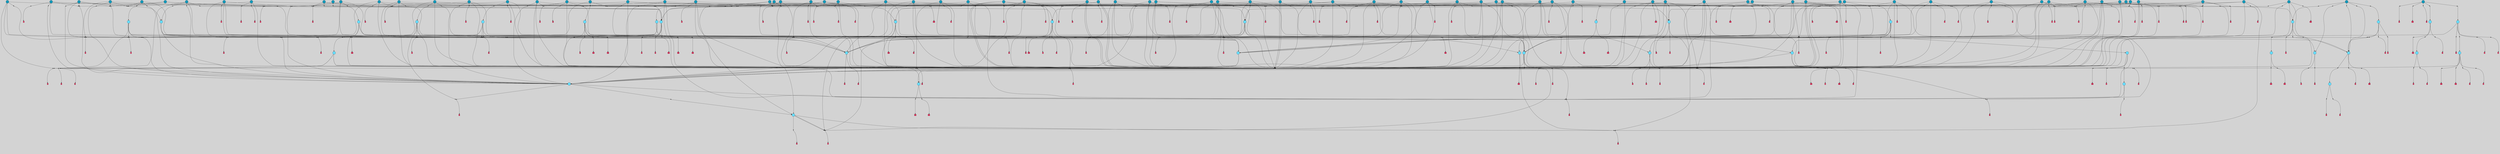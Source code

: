 // File exported with GEGELATI v1.3.1
// On the 2024-04-08 17:49:47
// With the File::TPGGraphDotExporter
digraph{
	graph[pad = "0.212, 0.055" bgcolor = lightgray]
	node[shape=circle style = filled label = ""]
		T3 [fillcolor="#66ddff"]
		T7 [fillcolor="#66ddff"]
		T9 [fillcolor="#66ddff"]
		T11 [fillcolor="#66ddff"]
		T54 [fillcolor="#66ddff"]
		T59 [fillcolor="#66ddff"]
		T82 [fillcolor="#66ddff"]
		T95 [fillcolor="#66ddff"]
		T176 [fillcolor="#66ddff"]
		T255 [fillcolor="#66ddff"]
		T267 [fillcolor="#66ddff"]
		T274 [fillcolor="#66ddff"]
		T300 [fillcolor="#66ddff"]
		T318 [fillcolor="#66ddff"]
		T319 [fillcolor="#66ddff"]
		T320 [fillcolor="#66ddff"]
		T321 [fillcolor="#66ddff"]
		T322 [fillcolor="#66ddff"]
		T323 [fillcolor="#1199bb"]
		T344 [fillcolor="#1199bb"]
		T383 [fillcolor="#66ddff"]
		T391 [fillcolor="#1199bb"]
		T429 [fillcolor="#1199bb"]
		T430 [fillcolor="#1199bb"]
		T437 [fillcolor="#1199bb"]
		T440 [fillcolor="#1199bb"]
		T451 [fillcolor="#66ddff"]
		T497 [fillcolor="#1199bb"]
		T526 [fillcolor="#1199bb"]
		T537 [fillcolor="#1199bb"]
		T569 [fillcolor="#66ddff"]
		T588 [fillcolor="#1199bb"]
		T592 [fillcolor="#1199bb"]
		T601 [fillcolor="#66ddff"]
		T617 [fillcolor="#66ddff"]
		T622 [fillcolor="#1199bb"]
		T628 [fillcolor="#1199bb"]
		T630 [fillcolor="#66ddff"]
		T640 [fillcolor="#1199bb"]
		T645 [fillcolor="#1199bb"]
		T648 [fillcolor="#1199bb"]
		T656 [fillcolor="#1199bb"]
		T657 [fillcolor="#1199bb"]
		T660 [fillcolor="#1199bb"]
		T664 [fillcolor="#1199bb"]
		T665 [fillcolor="#66ddff"]
		T666 [fillcolor="#66ddff"]
		T667 [fillcolor="#66ddff"]
		T668 [fillcolor="#66ddff"]
		T669 [fillcolor="#1199bb"]
		T670 [fillcolor="#1199bb"]
		T671 [fillcolor="#1199bb"]
		T674 [fillcolor="#1199bb"]
		T675 [fillcolor="#1199bb"]
		T676 [fillcolor="#1199bb"]
		T677 [fillcolor="#1199bb"]
		T678 [fillcolor="#1199bb"]
		T680 [fillcolor="#1199bb"]
		T682 [fillcolor="#1199bb"]
		T684 [fillcolor="#1199bb"]
		T689 [fillcolor="#1199bb"]
		T697 [fillcolor="#1199bb"]
		T699 [fillcolor="#1199bb"]
		T703 [fillcolor="#1199bb"]
		T706 [fillcolor="#66ddff"]
		T708 [fillcolor="#1199bb"]
		T710 [fillcolor="#1199bb"]
		T716 [fillcolor="#1199bb"]
		T717 [fillcolor="#1199bb"]
		T719 [fillcolor="#1199bb"]
		T720 [fillcolor="#1199bb"]
		T721 [fillcolor="#1199bb"]
		T722 [fillcolor="#1199bb"]
		T723 [fillcolor="#1199bb"]
		T724 [fillcolor="#1199bb"]
		T725 [fillcolor="#66ddff"]
		T726 [fillcolor="#66ddff"]
		T727 [fillcolor="#66ddff"]
		T728 [fillcolor="#66ddff"]
		T729 [fillcolor="#1199bb"]
		T730 [fillcolor="#66ddff"]
		T731 [fillcolor="#66ddff"]
		T732 [fillcolor="#66ddff"]
		T734 [fillcolor="#1199bb"]
		T735 [fillcolor="#1199bb"]
		T737 [fillcolor="#1199bb"]
		T738 [fillcolor="#1199bb"]
		T742 [fillcolor="#1199bb"]
		T743 [fillcolor="#1199bb"]
		T744 [fillcolor="#1199bb"]
		T745 [fillcolor="#1199bb"]
		T746 [fillcolor="#1199bb"]
		T747 [fillcolor="#1199bb"]
		T748 [fillcolor="#1199bb"]
		T749 [fillcolor="#1199bb"]
		T750 [fillcolor="#1199bb"]
		T751 [fillcolor="#1199bb"]
		T752 [fillcolor="#1199bb"]
		T753 [fillcolor="#1199bb"]
		T754 [fillcolor="#1199bb"]
		T757 [fillcolor="#1199bb"]
		T759 [fillcolor="#1199bb"]
		T760 [fillcolor="#1199bb"]
		T761 [fillcolor="#1199bb"]
		T762 [fillcolor="#1199bb"]
		T763 [fillcolor="#1199bb"]
		T764 [fillcolor="#1199bb"]
		T765 [fillcolor="#1199bb"]
		T766 [fillcolor="#1199bb"]
		T767 [fillcolor="#1199bb"]
		T768 [fillcolor="#1199bb"]
		T769 [fillcolor="#1199bb"]
		T770 [fillcolor="#1199bb"]
		T771 [fillcolor="#1199bb"]
		T772 [fillcolor="#1199bb"]
		T773 [fillcolor="#1199bb"]
		T774 [fillcolor="#1199bb"]
		T775 [fillcolor="#1199bb"]
		P9266 [fillcolor="#cccccc" shape=point] //6|
		I9266 [shape=box style=invis label="6|1&2|6#1|7&#92;n10|7&2|0#1|5&#92;n9|4&0|1#2|2&#92;n8|6&0|0#1|0&#92;n"]
		P9266 -> I9266[style=invis]
		A6740 [fillcolor="#ff3366" shape=box margin=0.03 width=0 height=0 label="3"]
		T3 -> P9266 -> A6740
		P9267 [fillcolor="#cccccc" shape=point] //3|
		I9267 [shape=box style=invis label="7|6&2|4#0|2&#92;n10|3&2|7#1|4&#92;n11|6&0|4#0|1&#92;n7|1&0|0#2|6&#92;n7|6&0|3#2|6&#92;n4|0&2|6#0|1&#92;n4|4&2|5#0|2&#92;n4|6&0|4#2|7&#92;n10|0&2|3#1|5&#92;n2|6&0|5#0|2&#92;n1|0&2|3#0|7&#92;n1|6&2|0#0|5&#92;n6|2&0|1#0|7&#92;n9|2&0|3#2|7&#92;n5|3&0|6#0|6&#92;n1|7&2|5#2|3&#92;n8|1&2|7#0|6&#92;n1|0&2|5#2|1&#92;n7|1&2|2#2|5&#92;n7|4&2|6#0|3&#92;n"]
		P9267 -> I9267[style=invis]
		A6741 [fillcolor="#ff3366" shape=box margin=0.03 width=0 height=0 label="4"]
		T3 -> P9267 -> A6741
		P9268 [fillcolor="#cccccc" shape=point] //-3|
		I9268 [shape=box style=invis label="1|6&2|7#0|7&#92;n10|2&0|7#1|3&#92;n9|6&2|7#2|2&#92;n5|3&0|7#0|7&#92;n1|6&2|3#0|0&#92;n2|3&2|3#2|2&#92;n5|1&2|6#0|6&#92;n"]
		P9268 -> I9268[style=invis]
		A6742 [fillcolor="#ff3366" shape=box margin=0.03 width=0 height=0 label="7"]
		T7 -> P9268 -> A6742
		P9269 [fillcolor="#cccccc" shape=point] //5|
		I9269 [shape=box style=invis label="0|5&2|3#0|1&#92;n0|6&2|1#2|4&#92;n6|2&2|6#0|7&#92;n7|4&0|3#0|1&#92;n5|4&0|7#1|6&#92;n9|1&0|5#2|2&#92;n6|3&2|3#1|7&#92;n11|7&2|4#1|6&#92;n2|5&0|1#0|0&#92;n4|7&0|0#0|2&#92;n6|2&0|6#0|0&#92;n2|1&2|6#2|4&#92;n10|0&2|0#1|0&#92;n6|6&2|4#0|6&#92;n"]
		P9269 -> I9269[style=invis]
		A6743 [fillcolor="#ff3366" shape=box margin=0.03 width=0 height=0 label="8"]
		T7 -> P9269 -> A6743
		P9270 [fillcolor="#cccccc" shape=point] //-6|
		I9270 [shape=box style=invis label="11|1&0|7#2|0&#92;n10|4&0|1#1|0&#92;n4|3&2|4#2|1&#92;n0|5&2|0#0|0&#92;n6|1&0|0#0|3&#92;n8|2&2|0#0|4&#92;n11|4&2|0#1|6&#92;n7|0&2|6#2|3&#92;n5|3&2|6#2|0&#92;n2|0&2|0#0|4&#92;n"]
		P9270 -> I9270[style=invis]
		A6744 [fillcolor="#ff3366" shape=box margin=0.03 width=0 height=0 label="9"]
		T9 -> P9270 -> A6744
		P9271 [fillcolor="#cccccc" shape=point] //2|
		I9271 [shape=box style=invis label="6|3&2|7#1|4&#92;n8|6&0|0#2|5&#92;n2|1&0|2#0|3&#92;n8|7&0|6#0|4&#92;n2|1&2|0#0|1&#92;n0|0&2|2#2|3&#92;n6|6&0|7#2|1&#92;n6|1&0|7#2|6&#92;n5|4&2|7#0|4&#92;n0|3&0|4#2|0&#92;n11|0&2|0#2|5&#92;n4|5&2|5#2|4&#92;n5|7&0|6#0|4&#92;n9|7&2|5#0|3&#92;n5|4&2|1#0|3&#92;n5|3&0|1#1|7&#92;n0|4&0|3#2|5&#92;n"]
		P9271 -> I9271[style=invis]
		A6745 [fillcolor="#ff3366" shape=box margin=0.03 width=0 height=0 label="10"]
		T9 -> P9271 -> A6745
		P9272 [fillcolor="#cccccc" shape=point] //6|
		I9272 [shape=box style=invis label="3|0&2|7#2|2&#92;n3|2&0|4#2|5&#92;n5|1&0|2#1|0&#92;n8|7&0|1#2|0&#92;n8|5&0|3#0|6&#92;n0|2&0|2#2|3&#92;n1|5&2|5#0|5&#92;n5|6&0|6#0|7&#92;n6|7&0|0#2|6&#92;n1|2&2|3#0|0&#92;n7|7&2|3#0|4&#92;n0|7&2|7#0|6&#92;n1|0&2|2#2|7&#92;n4|4&0|1#0|0&#92;n"]
		P9272 -> I9272[style=invis]
		A6746 [fillcolor="#ff3366" shape=box margin=0.03 width=0 height=0 label="11"]
		T11 -> P9272 -> A6746
		P9273 [fillcolor="#cccccc" shape=point] //-4|
		I9273 [shape=box style=invis label="4|1&0|4#2|6&#92;n1|2&2|2#2|0&#92;n1|2&2|0#0|6&#92;n8|4&2|3#2|5&#92;n5|5&2|1#1|0&#92;n"]
		P9273 -> I9273[style=invis]
		A6747 [fillcolor="#ff3366" shape=box margin=0.03 width=0 height=0 label="12"]
		T11 -> P9273 -> A6747
		P9274 [fillcolor="#cccccc" shape=point] //8|
		I9274 [shape=box style=invis label="9|0&0|1#2|0&#92;n10|1&2|5#1|4&#92;n8|2&2|6#0|4&#92;n2|4&2|5#2|3&#92;n4|2&2|2#0|2&#92;n7|5&0|2#0|0&#92;n8|2&2|1#1|3&#92;n8|7&0|7#2|1&#92;n1|1&0|0#0|7&#92;n5|6&2|5#1|0&#92;n6|6&2|5#0|0&#92;n11|4&0|3#2|6&#92;n4|2&2|4#0|7&#92;n5|6&0|1#2|0&#92;n11|3&0|2#0|7&#92;n"]
		P9274 -> I9274[style=invis]
		A6748 [fillcolor="#ff3366" shape=box margin=0.03 width=0 height=0 label="6"]
		T54 -> P9274 -> A6748
		P9275 [fillcolor="#cccccc" shape=point] //5|
		I9275 [shape=box style=invis label="3|0&2|0#0|1&#92;n3|0&0|7#0|1&#92;n5|3&0|2#2|6&#92;n4|4&2|4#2|6&#92;n11|2&0|7#1|6&#92;n2|7&2|2#2|5&#92;n9|3&2|6#2|7&#92;n7|7&0|0#0|4&#92;n6|1&2|4#2|3&#92;n5|4&2|0#1|6&#92;n1|3&0|7#0|4&#92;n"]
		P9275 -> I9275[style=invis]
		A6749 [fillcolor="#ff3366" shape=box margin=0.03 width=0 height=0 label="7"]
		T54 -> P9275 -> A6749
		P9276 [fillcolor="#cccccc" shape=point] //-10|
		I9276 [shape=box style=invis label="3|6&0|0#0|4&#92;n4|1&2|4#0|1&#92;n5|1&0|1#0|4&#92;n5|5&2|6#0|5&#92;n6|5&0|6#0|3&#92;n11|1&2|0#0|1&#92;n0|7&2|0#0|3&#92;n1|2&0|6#0|1&#92;n8|0&0|4#2|0&#92;n0|4&0|7#2|7&#92;n7|0&2|7#1|3&#92;n3|1&0|5#2|5&#92;n5|1&0|4#0|3&#92;n2|2&0|2#0|0&#92;n8|3&0|1#0|7&#92;n3|0&0|3#0|5&#92;n7|2&0|5#2|0&#92;n6|3&2|7#1|5&#92;n4|7&2|7#2|1&#92;n"]
		P9276 -> I9276[style=invis]
		A6750 [fillcolor="#ff3366" shape=box margin=0.03 width=0 height=0 label="14"]
		T54 -> P9276 -> A6750
		T54 -> P9269
		P9277 [fillcolor="#cccccc" shape=point] //8|
		I9277 [shape=box style=invis label="9|0&0|1#2|0&#92;n10|1&2|5#1|4&#92;n8|2&2|6#0|4&#92;n4|5&0|3#0|1&#92;n2|4&2|5#2|3&#92;n4|2&2|2#0|2&#92;n7|5&0|2#0|0&#92;n8|2&2|1#1|3&#92;n8|7&0|7#2|1&#92;n1|1&0|0#0|7&#92;n5|6&2|5#1|0&#92;n6|3&2|5#0|0&#92;n11|4&0|3#2|6&#92;n1|2&2|4#0|7&#92;n5|6&0|1#2|0&#92;n11|3&0|2#0|7&#92;n"]
		P9277 -> I9277[style=invis]
		A6751 [fillcolor="#ff3366" shape=box margin=0.03 width=0 height=0 label="6"]
		T59 -> P9277 -> A6751
		T59 -> P9275
		T59 -> P9270
		T59 -> P9275
		P9278 [fillcolor="#cccccc" shape=point] //6|
		I9278 [shape=box style=invis label="7|0&2|5#1|2&#92;n10|6&2|1#1|3&#92;n7|5&0|2#0|7&#92;n10|7&0|1#1|5&#92;n4|6&2|5#0|5&#92;n4|4&0|7#2|7&#92;n"]
		P9278 -> I9278[style=invis]
		A6752 [fillcolor="#ff3366" shape=box margin=0.03 width=0 height=0 label="7"]
		T82 -> P9278 -> A6752
		P9279 [fillcolor="#cccccc" shape=point] //6|
		I9279 [shape=box style=invis label="0|5&2|3#0|1&#92;n0|6&2|1#2|4&#92;n9|1&0|5#2|2&#92;n7|4&0|3#0|1&#92;n5|4&0|7#1|6&#92;n2|5&0|1#0|0&#92;n6|3&2|3#1|7&#92;n11|7&2|4#1|6&#92;n6|2&2|6#0|1&#92;n4|7&0|0#0|2&#92;n6|2&0|6#0|0&#92;n9|1&2|6#2|4&#92;n10|0&2|0#1|0&#92;n6|6&2|4#0|6&#92;n"]
		P9279 -> I9279[style=invis]
		A6753 [fillcolor="#ff3366" shape=box margin=0.03 width=0 height=0 label="8"]
		T82 -> P9279 -> A6753
		T82 -> P9270
		P9280 [fillcolor="#cccccc" shape=point] //4|
		I9280 [shape=box style=invis label="4|3&0|6#0|3&#92;n5|7&2|3#2|2&#92;n5|6&0|7#1|2&#92;n1|4&2|6#0|3&#92;n8|4&2|1#2|5&#92;n9|5&2|4#1|4&#92;n2|4&0|5#0|7&#92;n10|0&0|6#1|3&#92;n3|0&0|6#0|2&#92;n2|7&2|7#2|6&#92;n5|2&0|5#1|5&#92;n10|4&2|5#1|7&#92;n4|0&0|4#2|4&#92;n11|1&0|4#2|6&#92;n10|6&2|0#1|4&#92;n9|7&0|3#1|4&#92;n4|5&2|7#0|6&#92;n11|5&2|6#2|3&#92;n0|3&0|5#0|1&#92;n"]
		P9280 -> I9280[style=invis]
		A6754 [fillcolor="#ff3366" shape=box margin=0.03 width=0 height=0 label="13"]
		T95 -> P9280 -> A6754
		P9281 [fillcolor="#cccccc" shape=point] //8|
		I9281 [shape=box style=invis label="9|7&0|5#2|5&#92;n3|3&2|3#0|2&#92;n9|5&2|2#1|0&#92;n2|3&0|6#0|3&#92;n4|4&2|5#2|7&#92;n11|3&2|0#1|5&#92;n6|6&2|1#2|2&#92;n4|6&0|1#2|2&#92;n2|5&2|7#2|2&#92;n7|7&2|2#2|3&#92;n6|5&0|3#2|6&#92;n6|7&0|6#0|2&#92;n"]
		P9281 -> I9281[style=invis]
		A6755 [fillcolor="#ff3366" shape=box margin=0.03 width=0 height=0 label="14"]
		T95 -> P9281 -> A6755
		P9282 [fillcolor="#cccccc" shape=point] //2|
		I9282 [shape=box style=invis label="4|1&0|4#2|6&#92;n5|5&2|1#1|0&#92;n1|0&2|0#0|6&#92;n8|4&2|3#2|5&#92;n"]
		P9282 -> I9282[style=invis]
		T95 -> P9282 -> T11
		P9283 [fillcolor="#cccccc" shape=point] //-9|
		I9283 [shape=box style=invis label="2|0&2|0#2|1&#92;n4|4&2|4#2|6&#92;n9|1&0|3#1|7&#92;n5|3&0|2#2|6&#92;n2|7&2|2#2|5&#92;n5|4&2|0#1|6&#92;n3|0&0|7#0|1&#92;n1|3&0|7#0|4&#92;n11|6&2|2#0|7&#92;n7|7&0|0#0|4&#92;n11|0&0|7#1|6&#92;n9|3&2|6#2|7&#92;n"]
		P9283 -> I9283[style=invis]
		A6756 [fillcolor="#ff3366" shape=box margin=0.03 width=0 height=0 label="7"]
		T95 -> P9283 -> A6756
		P9284 [fillcolor="#cccccc" shape=point] //-8|
		I9284 [shape=box style=invis label="7|5&0|4#2|4&#92;n"]
		P9284 -> I9284[style=invis]
		A6757 [fillcolor="#ff3366" shape=box margin=0.03 width=0 height=0 label="3"]
		T95 -> P9284 -> A6757
		P9285 [fillcolor="#cccccc" shape=point] //3|
		I9285 [shape=box style=invis label="4|7&0|7#2|7&#92;n11|5&2|6#0|2&#92;n5|5&2|6#2|0&#92;n3|2&0|6#0|3&#92;n10|2&2|5#1|5&#92;n9|4&2|3#1|5&#92;n2|5&2|7#2|4&#92;n11|3&2|5#1|0&#92;n7|0&0|7#2|1&#92;n1|2&0|5#0|1&#92;n"]
		P9285 -> I9285[style=invis]
		A6758 [fillcolor="#ff3366" shape=box margin=0.03 width=0 height=0 label="5"]
		T176 -> P9285 -> A6758
		P9286 [fillcolor="#cccccc" shape=point] //2|
		I9286 [shape=box style=invis label="7|1&0|6#0|1&#92;n5|2&2|5#1|6&#92;n10|1&2|1#1|1&#92;n4|7&0|4#2|2&#92;n11|7&0|4#2|7&#92;n5|0&0|5#1|7&#92;n8|2&0|5#2|4&#92;n10|0&2|6#1|6&#92;n5|1&0|1#2|3&#92;n1|6&2|0#0|1&#92;n9|6&2|2#1|4&#92;n3|4&2|3#0|0&#92;n10|1&0|1#1|0&#92;n2|2&0|1#2|1&#92;n3|1&2|7#0|3&#92;n"]
		P9286 -> I9286[style=invis]
		A6759 [fillcolor="#ff3366" shape=box margin=0.03 width=0 height=0 label="10"]
		T176 -> P9286 -> A6759
		P9287 [fillcolor="#cccccc" shape=point] //-1|
		I9287 [shape=box style=invis label="1|7&2|1#0|6&#92;n8|1&2|3#0|5&#92;n10|6&2|7#1|0&#92;n1|7&2|5#0|2&#92;n0|3&0|3#2|2&#92;n3|5&0|1#0|0&#92;n3|5&0|2#0|3&#92;n1|5&2|0#0|4&#92;n5|7&2|2#2|5&#92;n4|0&2|3#0|3&#92;n"]
		P9287 -> I9287[style=invis]
		T176 -> P9287 -> T3
		P9288 [fillcolor="#cccccc" shape=point] //-3|
		I9288 [shape=box style=invis label="6|3&2|4#1|4&#92;n5|3&0|1#1|7&#92;n2|1&0|2#2|3&#92;n8|7&0|6#0|4&#92;n2|1&2|0#0|1&#92;n0|0&2|2#2|3&#92;n6|1&0|7#2|6&#92;n5|7&0|2#0|4&#92;n0|3&0|4#2|0&#92;n11|0&2|0#2|5&#92;n6|0&2|0#1|4&#92;n8|6&0|2#2|5&#92;n5|4&2|1#0|3&#92;n9|7&2|5#0|3&#92;n5|4&2|7#0|4&#92;n"]
		P9288 -> I9288[style=invis]
		A6760 [fillcolor="#ff3366" shape=box margin=0.03 width=0 height=0 label="10"]
		T176 -> P9288 -> A6760
		P9289 [fillcolor="#cccccc" shape=point] //4|
		I9289 [shape=box style=invis label="7|1&0|6#0|1&#92;n5|2&2|5#1|6&#92;n10|1&2|1#1|1&#92;n9|6&2|2#1|4&#92;n4|7&0|4#2|2&#92;n9|6&0|4#1|1&#92;n10|0&2|6#1|6&#92;n5|1&0|1#2|3&#92;n1|6&2|0#0|1&#92;n8|2&0|5#2|4&#92;n3|4&2|3#0|0&#92;n10|1&0|5#1|0&#92;n2|2&0|1#2|1&#92;n3|1&2|7#0|3&#92;n"]
		P9289 -> I9289[style=invis]
		A6761 [fillcolor="#ff3366" shape=box margin=0.03 width=0 height=0 label="10"]
		T176 -> P9289 -> A6761
		T255 -> P9287
		P9290 [fillcolor="#cccccc" shape=point] //-9|
		I9290 [shape=box style=invis label="7|1&0|0#2|6&#92;n1|6&0|4#2|7&#92;n7|6&2|4#0|2&#92;n10|7&2|1#1|3&#92;n7|6&0|3#2|6&#92;n4|0&2|2#2|1&#92;n1|0&0|5#2|3&#92;n6|1&2|6#1|1&#92;n7|4&2|6#1|0&#92;n9|5&0|1#0|2&#92;n9|2&0|3#0|7&#92;n6|0&2|7#0|6&#92;n10|5&2|3#1|5&#92;n10|0&2|7#1|4&#92;n1|0&2|3#0|7&#92;n5|2&0|6#0|6&#92;n2|6&0|1#0|2&#92;n7|4&2|5#0|3&#92;n3|6&2|4#0|5&#92;n1|6&2|0#0|5&#92;n"]
		P9290 -> I9290[style=invis]
		A6762 [fillcolor="#ff3366" shape=box margin=0.03 width=0 height=0 label="4"]
		T255 -> P9290 -> A6762
		P9291 [fillcolor="#cccccc" shape=point] //7|
		I9291 [shape=box style=invis label="9|6&2|6#1|3&#92;n9|7&2|0#1|7&#92;n3|0&2|0#0|0&#92;n1|6&0|0#0|4&#92;n7|4&0|3#0|1&#92;n"]
		P9291 -> I9291[style=invis]
		A6763 [fillcolor="#ff3366" shape=box margin=0.03 width=0 height=0 label="12"]
		T255 -> P9291 -> A6763
		P9292 [fillcolor="#cccccc" shape=point] //-9|
		I9292 [shape=box style=invis label="11|5&0|0#2|6&#92;n8|5&2|3#2|1&#92;n7|1&0|6#1|3&#92;n11|4&0|2#0|1&#92;n9|0&2|7#1|6&#92;n10|1&0|3#1|6&#92;n0|3&0|4#2|5&#92;n5|7&2|3#1|6&#92;n2|0&2|1#0|7&#92;n"]
		P9292 -> I9292[style=invis]
		A6764 [fillcolor="#ff3366" shape=box margin=0.03 width=0 height=0 label="2"]
		T255 -> P9292 -> A6764
		P9293 [fillcolor="#cccccc" shape=point] //-7|
		I9293 [shape=box style=invis label="9|1&2|7#2|1&#92;n7|0&2|0#2|7&#92;n2|3&2|3#2|2&#92;n8|5&2|1#0|3&#92;n5|5&0|7#0|1&#92;n1|6&2|7#0|7&#92;n10|2&0|7#1|3&#92;n6|4&2|2#2|4&#92;n0|6&2|5#0|2&#92;n"]
		P9293 -> I9293[style=invis]
		A6765 [fillcolor="#ff3366" shape=box margin=0.03 width=0 height=0 label="7"]
		T255 -> P9293 -> A6765
		P9294 [fillcolor="#cccccc" shape=point] //-9|
		I9294 [shape=box style=invis label="4|7&2|6#0|5&#92;n11|3&0|2#2|6&#92;n10|2&2|4#1|6&#92;n3|0&2|6#2|7&#92;n4|3&0|5#0|7&#92;n2|3&0|7#0|7&#92;n10|6&0|7#1|5&#92;n10|1&2|2#1|1&#92;n1|7&0|3#2|6&#92;n"]
		P9294 -> I9294[style=invis]
		A6766 [fillcolor="#ff3366" shape=box margin=0.03 width=0 height=0 label="4"]
		T267 -> P9294 -> A6766
		T267 -> P9275
		P9295 [fillcolor="#cccccc" shape=point] //-10|
		I9295 [shape=box style=invis label="4|2&2|0#2|4&#92;n7|3&2|7#0|0&#92;n11|5&2|2#0|2&#92;n9|6&2|3#0|1&#92;n0|0&2|2#0|5&#92;n2|3&2|1#2|0&#92;n"]
		P9295 -> I9295[style=invis]
		A6767 [fillcolor="#ff3366" shape=box margin=0.03 width=0 height=0 label="2"]
		T267 -> P9295 -> A6767
		P9296 [fillcolor="#cccccc" shape=point] //-2|
		I9296 [shape=box style=invis label="5|2&2|0#2|4&#92;n9|1&2|3#0|1&#92;n3|6&2|5#2|7&#92;n7|0&2|1#0|4&#92;n1|2&0|3#0|5&#92;n7|3&2|7#0|0&#92;n"]
		P9296 -> I9296[style=invis]
		A6768 [fillcolor="#ff3366" shape=box margin=0.03 width=0 height=0 label="2"]
		T267 -> P9296 -> A6768
		P9297 [fillcolor="#cccccc" shape=point] //-9|
		I9297 [shape=box style=invis label="4|1&0|4#2|6&#92;n11|0&2|0#0|6&#92;n8|4&2|3#2|5&#92;n6|0&0|3#0|1&#92;n"]
		P9297 -> I9297[style=invis]
		T267 -> P9297 -> T11
		T274 -> P9287
		P9298 [fillcolor="#cccccc" shape=point] //-2|
		I9298 [shape=box style=invis label="7|1&0|0#2|6&#92;n5|2&0|6#0|6&#92;n7|6&2|4#0|2&#92;n10|7&2|1#1|3&#92;n7|6&0|3#2|6&#92;n4|0&2|2#2|1&#92;n1|0&0|5#2|3&#92;n6|1&2|6#1|1&#92;n7|4&2|6#1|0&#92;n7|4&2|5#0|3&#92;n9|2&0|3#0|7&#92;n6|0&2|7#0|7&#92;n10|5&2|3#1|5&#92;n10|0&2|7#1|4&#92;n1|0&2|3#0|7&#92;n1|6&0|1#2|7&#92;n2|6&0|1#0|2&#92;n9|5&0|1#0|2&#92;n3|6&2|4#0|5&#92;n1|6&2|0#0|5&#92;n"]
		P9298 -> I9298[style=invis]
		A6769 [fillcolor="#ff3366" shape=box margin=0.03 width=0 height=0 label="4"]
		T274 -> P9298 -> A6769
		T274 -> P9293
		P9299 [fillcolor="#cccccc" shape=point] //9|
		I9299 [shape=box style=invis label="2|3&0|1#0|2&#92;n1|6&0|2#2|7&#92;n6|0&2|7#0|6&#92;n10|7&2|1#1|3&#92;n7|4&2|6#1|0&#92;n1|1&0|5#2|3&#92;n4|0&2|2#2|1&#92;n6|1&2|6#1|1&#92;n7|6&0|3#2|6&#92;n9|5&0|1#0|2&#92;n9|2&0|3#0|7&#92;n7|6&0|4#0|2&#92;n10|5&2|3#1|5&#92;n10|0&2|7#1|4&#92;n1|0&2|3#0|7&#92;n5|2&0|6#0|6&#92;n7|1&0|0#2|6&#92;n7|4&2|5#0|3&#92;n3|6&2|4#0|5&#92;n1|6&2|0#0|5&#92;n"]
		P9299 -> I9299[style=invis]
		A6770 [fillcolor="#ff3366" shape=box margin=0.03 width=0 height=0 label="4"]
		T274 -> P9299 -> A6770
		P9300 [fillcolor="#cccccc" shape=point] //-2|
		I9300 [shape=box style=invis label="8|4&2|1#2|5&#92;n4|1&2|7#2|1&#92;n5|7&2|3#2|2&#92;n10|4&2|5#1|7&#92;n10|0&2|6#1|3&#92;n4|5&2|7#0|6&#92;n9|5&2|4#0|4&#92;n2|4&0|5#0|7&#92;n11|1&2|4#2|6&#92;n1|4&2|6#0|3&#92;n2|7&2|7#2|6&#92;n3|0&0|6#0|2&#92;n4|0&0|4#2|4&#92;n4|4&2|6#0|7&#92;n10|6&2|0#1|4&#92;n9|7&0|3#1|4&#92;n5|6&0|7#1|2&#92;n11|5&2|6#0|3&#92;n0|3&0|5#0|1&#92;n"]
		P9300 -> I9300[style=invis]
		T274 -> P9300 -> T9
		P9301 [fillcolor="#cccccc" shape=point] //-2|
		I9301 [shape=box style=invis label="8|4&2|1#2|5&#92;n5|7&2|3#1|2&#92;n10|4&2|5#1|7&#92;n10|0&2|6#1|3&#92;n11|1&2|4#2|6&#92;n9|5&2|4#0|4&#92;n2|4&0|5#0|7&#92;n4|5&2|7#0|6&#92;n1|4&2|6#0|3&#92;n2|7&2|7#2|6&#92;n3|0&0|6#0|2&#92;n0|7&0|5#0|1&#92;n0|4&2|1#0|0&#92;n4|4&2|6#0|7&#92;n7|2&2|6#2|6&#92;n11|5&2|6#0|3&#92;n9|7&0|3#1|4&#92;n5|6&0|7#1|2&#92;n10|6&2|0#1|4&#92;n4|0&0|4#2|4&#92;n"]
		P9301 -> I9301[style=invis]
		T300 -> P9301 -> T59
		P9302 [fillcolor="#cccccc" shape=point] //10|
		I9302 [shape=box style=invis label="2|6&2|4#0|0&#92;n1|7&2|3#0|6&#92;n3|5&2|2#0|3&#92;n10|3&0|4#1|4&#92;n7|1&0|4#2|6&#92;n10|2&0|3#1|7&#92;n9|5&2|0#0|4&#92;n4|0&0|3#2|7&#92;n11|4&2|6#1|2&#92;n5|4&2|7#0|2&#92;n4|5&2|7#2|1&#92;n6|5&0|7#2|1&#92;n5|3&2|3#1|6&#92;n10|7&2|0#1|2&#92;n"]
		P9302 -> I9302[style=invis]
		A6771 [fillcolor="#ff3366" shape=box margin=0.03 width=0 height=0 label="5"]
		T300 -> P9302 -> A6771
		T300 -> P9294
		P9303 [fillcolor="#cccccc" shape=point] //-4|
		I9303 [shape=box style=invis label="4|1&0|4#2|6&#92;n1|2&2|2#2|0&#92;n1|2&2|0#0|6&#92;n8|4&2|3#2|5&#92;n5|5&2|1#1|0&#92;n"]
		P9303 -> I9303[style=invis]
		A6772 [fillcolor="#ff3366" shape=box margin=0.03 width=0 height=0 label="12"]
		T321 -> P9303 -> A6772
		P9304 [fillcolor="#cccccc" shape=point] //6|
		I9304 [shape=box style=invis label="3|0&2|7#2|2&#92;n3|2&0|4#2|5&#92;n5|1&0|2#1|0&#92;n8|7&0|1#2|0&#92;n8|5&0|3#0|6&#92;n0|2&0|2#2|3&#92;n1|5&2|5#0|5&#92;n5|6&0|6#0|7&#92;n6|7&0|0#2|6&#92;n1|2&2|3#0|0&#92;n7|7&2|3#0|4&#92;n0|7&2|7#0|6&#92;n1|0&2|2#2|7&#92;n4|4&0|1#0|0&#92;n"]
		P9304 -> I9304[style=invis]
		A6773 [fillcolor="#ff3366" shape=box margin=0.03 width=0 height=0 label="11"]
		T321 -> P9304 -> A6773
		P9305 [fillcolor="#cccccc" shape=point] //2|
		I9305 [shape=box style=invis label="4|1&0|4#2|6&#92;n5|5&2|1#1|0&#92;n1|0&2|0#0|6&#92;n8|4&2|3#2|5&#92;n"]
		P9305 -> I9305[style=invis]
		T323 -> P9305 -> T321
		P9306 [fillcolor="#cccccc" shape=point] //-3|
		I9306 [shape=box style=invis label="8|1&2|3#0|5&#92;n0|6&0|5#0|5&#92;n3|7&2|1#0|6&#92;n3|5&0|1#0|0&#92;n9|5&2|0#0|4&#92;n3|5&0|2#0|3&#92;n10|6&2|4#1|0&#92;n9|4&2|7#2|6&#92;n1|7&2|5#2|2&#92;n"]
		P9306 -> I9306[style=invis]
		A6774 [fillcolor="#ff3366" shape=box margin=0.03 width=0 height=0 label="5"]
		T318 -> P9306 -> A6774
		P9307 [fillcolor="#cccccc" shape=point] //0|
		I9307 [shape=box style=invis label="2|5&0|1#0|6&#92;n6|1&2|2#2|7&#92;n8|0&0|3#1|4&#92;n4|3&2|5#2|4&#92;n8|1&2|4#0|0&#92;n6|6&0|1#2|6&#92;n11|7&2|4#2|5&#92;n6|2&2|4#0|2&#92;n8|5&2|4#2|4&#92;n2|1&2|1#2|2&#92;n2|7&2|5#2|6&#92;n9|7&0|5#0|4&#92;n1|2&0|5#2|6&#92;n4|2&2|3#2|7&#92;n3|3&2|1#0|2&#92;n"]
		P9307 -> I9307[style=invis]
		A6775 [fillcolor="#ff3366" shape=box margin=0.03 width=0 height=0 label="5"]
		T318 -> P9307 -> A6775
		P9308 [fillcolor="#cccccc" shape=point] //-2|
		I9308 [shape=box style=invis label="11|7&2|0#1|7&#92;n4|3&0|1#2|5&#92;n0|4&2|4#2|7&#92;n1|6&0|0#0|4&#92;n4|0&0|0#0|5&#92;n0|6&2|3#2|0&#92;n9|6&2|5#1|3&#92;n0|7&2|1#2|5&#92;n4|4&0|5#0|1&#92;n10|4&0|0#1|0&#92;n"]
		P9308 -> I9308[style=invis]
		A6776 [fillcolor="#ff3366" shape=box margin=0.03 width=0 height=0 label="12"]
		T323 -> P9308 -> A6776
		P9309 [fillcolor="#cccccc" shape=point] //5|
		I9309 [shape=box style=invis label="8|1&2|6#0|6&#92;n3|0&0|7#0|1&#92;n11|3&0|2#2|6&#92;n4|4&2|4#2|6&#92;n11|2&0|7#1|6&#92;n2|7&2|2#2|5&#92;n7|7&0|0#0|4&#92;n6|1&2|4#2|3&#92;n5|4&2|0#1|6&#92;n3|0&2|0#0|1&#92;n1|3&0|7#0|4&#92;n"]
		P9309 -> I9309[style=invis]
		A6777 [fillcolor="#ff3366" shape=box margin=0.03 width=0 height=0 label="7"]
		T319 -> P9309 -> A6777
		P9310 [fillcolor="#cccccc" shape=point] //7|
		I9310 [shape=box style=invis label="7|0&2|1#2|0&#92;n9|7&2|1#1|7&#92;n8|2&0|1#1|0&#92;n6|6&0|2#1|1&#92;n2|2&0|5#0|0&#92;n5|7&0|0#2|1&#92;n5|1&2|5#1|5&#92;n4|7&2|4#2|3&#92;n10|5&2|2#1|5&#92;n1|3&2|2#2|0&#92;n10|2&2|6#1|5&#92;n"]
		P9310 -> I9310[style=invis]
		A6778 [fillcolor="#ff3366" shape=box margin=0.03 width=0 height=0 label="1"]
		T319 -> P9310 -> A6778
		P9311 [fillcolor="#cccccc" shape=point] //-2|
		I9311 [shape=box style=invis label="4|1&0|4#0|3&#92;n4|2&0|5#2|0&#92;n5|5&2|6#0|5&#92;n1|4&0|1#0|2&#92;n6|3&2|7#1|5&#92;n0|4&2|0#0|3&#92;n8|5&2|5#1|2&#92;n10|7&2|7#1|1&#92;n3|4&0|0#2|1&#92;n3|6&2|5#2|5&#92;n8|3&0|1#0|7&#92;n10|0&2|7#1|3&#92;n4|1&2|4#0|1&#92;n9|3&2|0#0|4&#92;n3|6&2|0#0|4&#92;n1|2&0|6#2|1&#92;n4|0&2|1#2|2&#92;n"]
		P9311 -> I9311[style=invis]
		A6779 [fillcolor="#ff3366" shape=box margin=0.03 width=0 height=0 label="14"]
		T320 -> P9311 -> A6779
		P9312 [fillcolor="#cccccc" shape=point] //-3|
		I9312 [shape=box style=invis label="3|7&0|0#0|2&#92;n11|5&0|1#1|1&#92;n4|1&0|6#2|6&#92;n4|0&0|1#0|5&#92;n"]
		P9312 -> I9312[style=invis]
		T319 -> P9312 -> T320
		P9313 [fillcolor="#cccccc" shape=point] //-3|
		I9313 [shape=box style=invis label="1|6&2|7#0|7&#92;n10|2&0|7#1|3&#92;n9|6&2|7#2|2&#92;n5|3&0|7#0|7&#92;n1|6&2|3#0|0&#92;n2|3&2|3#2|2&#92;n5|1&2|6#0|6&#92;n"]
		P9313 -> I9313[style=invis]
		A6780 [fillcolor="#ff3366" shape=box margin=0.03 width=0 height=0 label="7"]
		T322 -> P9313 -> A6780
		P9314 [fillcolor="#cccccc" shape=point] //-3|
		I9314 [shape=box style=invis label="7|2&2|4#0|2&#92;n4|1&2|6#0|1&#92;n11|6&0|4#0|1&#92;n7|1&0|0#2|6&#92;n6|2&0|1#0|7&#92;n10|3&2|7#1|4&#92;n3|5&2|3#0|1&#92;n4|4&2|5#0|2&#92;n4|6&0|4#2|7&#92;n2|5&0|5#0|2&#92;n10|0&2|3#1|4&#92;n0|1&2|7#0|6&#92;n7|6&0|3#2|6&#92;n1|3&0|6#2|0&#92;n5|3&0|6#0|6&#92;n1|4&2|5#2|3&#92;n1|6&2|0#0|5&#92;n9|2&0|3#2|7&#92;n7|1&2|2#2|5&#92;n"]
		P9314 -> I9314[style=invis]
		T323 -> P9314 -> T319
		P9315 [fillcolor="#cccccc" shape=point] //1|
		I9315 [shape=box style=invis label="5|1&0|6#2|7&#92;n2|4&0|4#2|2&#92;n0|6&0|5#0|4&#92;n10|6&2|5#1|6&#92;n9|3&0|1#1|7&#92;n10|3&2|2#1|0&#92;n5|0&0|0#2|1&#92;n11|3&2|3#1|5&#92;n10|3&0|1#1|0&#92;n2|4&0|1#0|1&#92;n0|2&0|3#2|4&#92;n9|2&2|1#2|5&#92;n11|7&2|6#2|6&#92;n"]
		P9315 -> I9315[style=invis]
		T320 -> P9315 -> T322
		P9316 [fillcolor="#cccccc" shape=point] //5|
		I9316 [shape=box style=invis label="0|5&2|3#0|1&#92;n0|6&2|1#2|4&#92;n6|2&2|6#0|7&#92;n7|4&0|3#0|1&#92;n5|4&0|7#1|6&#92;n9|1&0|5#2|2&#92;n6|3&2|3#1|7&#92;n11|7&2|4#1|6&#92;n2|5&0|1#0|0&#92;n4|7&0|0#0|2&#92;n6|2&0|6#0|0&#92;n2|1&2|6#2|4&#92;n10|0&2|0#1|0&#92;n6|6&2|4#0|6&#92;n"]
		P9316 -> I9316[style=invis]
		A6781 [fillcolor="#ff3366" shape=box margin=0.03 width=0 height=0 label="8"]
		T322 -> P9316 -> A6781
		P9317 [fillcolor="#cccccc" shape=point] //5|
		I9317 [shape=box style=invis label="3|0&2|0#0|1&#92;n3|0&0|7#0|1&#92;n5|3&0|2#2|6&#92;n4|4&2|4#2|6&#92;n11|2&0|7#1|6&#92;n2|7&2|2#2|5&#92;n9|3&2|6#2|7&#92;n7|7&0|0#0|4&#92;n6|1&2|4#2|3&#92;n5|4&2|0#1|6&#92;n1|3&0|7#0|4&#92;n"]
		P9317 -> I9317[style=invis]
		A6782 [fillcolor="#ff3366" shape=box margin=0.03 width=0 height=0 label="7"]
		T320 -> P9317 -> A6782
		P9318 [fillcolor="#cccccc" shape=point] //5|
		I9318 [shape=box style=invis label="10|4&2|6#1|2&#92;n8|4&0|1#1|0&#92;n0|4&2|6#0|0&#92;n8|4&2|5#2|1&#92;n7|5&2|5#1|0&#92;n3|6&0|6#2|2&#92;n1|7&0|7#0|5&#92;n2|0&0|7#2|4&#92;n9|4&2|6#2|7&#92;n2|6&2|2#0|0&#92;n11|7&2|7#0|7&#92;n5|5&0|0#0|1&#92;n10|1&0|0#1|0&#92;n7|3&0|1#2|5&#92;n9|2&2|7#1|5&#92;n9|0&2|5#1|2&#92;n1|6&2|4#2|2&#92;n3|3&2|2#0|7&#92;n1|6&2|0#0|0&#92;n6|4&2|6#1|0&#92;n"]
		P9318 -> I9318[style=invis]
		A6783 [fillcolor="#ff3366" shape=box margin=0.03 width=0 height=0 label="1"]
		T319 -> P9318 -> A6783
		P9319 [fillcolor="#cccccc" shape=point] //7|
		I9319 [shape=box style=invis label="6|1&2|6#2|7&#92;n7|0&2|4#2|3&#92;n3|3&0|7#0|6&#92;n5|4&0|2#2|4&#92;n8|5&2|6#2|7&#92;n0|0&2|3#0|3&#92;n5|4&2|4#2|6&#92;n"]
		P9319 -> I9319[style=invis]
		T319 -> P9319 -> T318
		P9320 [fillcolor="#cccccc" shape=point] //7|
		I9320 [shape=box style=invis label="0|2&2|4#2|6&#92;n5|3&0|6#0|1&#92;n4|7&2|6#0|5&#92;n7|6&0|7#0|5&#92;n10|7&2|2#1|1&#92;n"]
		P9320 -> I9320[style=invis]
		A6784 [fillcolor="#ff3366" shape=box margin=0.03 width=0 height=0 label="4"]
		T318 -> P9320 -> A6784
		P9321 [fillcolor="#cccccc" shape=point] //-2|
		I9321 [shape=box style=invis label="2|5&0|2#0|2&#92;n0|0&2|5#2|5&#92;n7|3&2|2#2|3&#92;n3|5&2|1#2|5&#92;n9|4&2|0#2|5&#92;n7|2&2|0#1|4&#92;n5|4&0|5#2|4&#92;n7|3&2|1#2|5&#92;n5|1&0|4#0|6&#92;n1|7&2|4#0|1&#92;n11|6&0|0#0|1&#92;n9|0&0|1#2|5&#92;n4|4&2|5#0|2&#92;n8|1&2|7#2|0&#92;n4|5&0|2#0|1&#92;n"]
		P9321 -> I9321[style=invis]
		A6785 [fillcolor="#ff3366" shape=box margin=0.03 width=0 height=0 label="4"]
		T344 -> P9321 -> A6785
		P9322 [fillcolor="#cccccc" shape=point] //-2|
		I9322 [shape=box style=invis label="2|4&0|3#2|2&#92;n11|7&2|3#2|6&#92;n3|4&2|7#0|1&#92;n7|1&2|0#0|0&#92;n10|3&0|5#1|5&#92;n10|2&0|7#1|7&#92;n0|2&0|3#2|6&#92;n9|3&0|7#2|1&#92;n4|1&0|5#2|4&#92;n8|5&2|3#2|0&#92;n10|7&0|4#1|7&#92;n0|1&2|4#0|3&#92;n11|7&2|7#2|3&#92;n3|3&0|2#2|7&#92;n8|0&0|4#0|1&#92;n6|4&2|5#2|3&#92;n7|6&0|4#1|6&#92;n7|3&2|0#0|6&#92;n"]
		P9322 -> I9322[style=invis]
		A6786 [fillcolor="#ff3366" shape=box margin=0.03 width=0 height=0 label="4"]
		T344 -> P9322 -> A6786
		P9323 [fillcolor="#cccccc" shape=point] //-2|
		I9323 [shape=box style=invis label="6|4&2|6#1|7&#92;n4|6&0|1#2|5&#92;n1|4&2|5#0|4&#92;n4|3&2|0#0|1&#92;n0|0&2|7#2|7&#92;n7|7&0|5#2|3&#92;n2|2&2|1#2|6&#92;n7|4&2|7#0|7&#92;n5|0&2|1#0|2&#92;n10|0&0|4#1|2&#92;n4|4&0|7#0|0&#92;n6|7&0|2#0|1&#92;n2|1&2|3#0|0&#92;n"]
		P9323 -> I9323[style=invis]
		T344 -> P9323 -> T255
		P9324 [fillcolor="#cccccc" shape=point] //-8|
		I9324 [shape=box style=invis label="0|4&0|3#2|5&#92;n2|1&0|2#2|3&#92;n8|7&0|6#0|4&#92;n0|4&2|4#0|1&#92;n9|4&2|5#0|3&#92;n0|0&2|7#2|3&#92;n4|5&2|5#2|4&#92;n5|7&0|6#0|4&#92;n5|4&2|7#0|4&#92;n0|3&0|4#2|0&#92;n6|3&2|2#1|4&#92;n11|7&2|0#2|5&#92;n6|1&0|7#2|5&#92;n5|3&0|1#1|7&#92;n2|0&2|0#0|1&#92;n6|6&0|7#2|1&#92;n"]
		P9324 -> I9324[style=invis]
		A6787 [fillcolor="#ff3366" shape=box margin=0.03 width=0 height=0 label="10"]
		T383 -> P9324 -> A6787
		P9325 [fillcolor="#cccccc" shape=point] //5|
		I9325 [shape=box style=invis label="1|6&2|7#0|7&#92;n9|2&2|7#2|2&#92;n10|2&0|7#1|3&#92;n5|3&0|7#0|7&#92;n7|0&2|7#2|2&#92;n1|6&2|3#0|0&#92;n2|3&2|3#2|2&#92;n"]
		P9325 -> I9325[style=invis]
		A6788 [fillcolor="#ff3366" shape=box margin=0.03 width=0 height=0 label="7"]
		T383 -> P9325 -> A6788
		T383 -> P9268
		P9326 [fillcolor="#cccccc" shape=point] //-1|
		I9326 [shape=box style=invis label="3|4&0|1#0|2&#92;n8|7&2|6#0|1&#92;n4|7&2|4#2|4&#92;n3|2&2|3#2|4&#92;n8|4&2|1#1|2&#92;n7|4&0|2#0|2&#92;n6|0&2|0#1|6&#92;n3|3&0|7#0|6&#92;n0|5&0|3#0|3&#92;n"]
		P9326 -> I9326[style=invis]
		A6789 [fillcolor="#ff3366" shape=box margin=0.03 width=0 height=0 label="5"]
		T383 -> P9326 -> A6789
		P9327 [fillcolor="#cccccc" shape=point] //-3|
		I9327 [shape=box style=invis label="5|6&0|1#2|0&#92;n8|7&0|7#2|1&#92;n2|7&0|0#0|4&#92;n10|1&2|0#1|5&#92;n5|7&2|2#0|6&#92;n4|2&2|2#0|2&#92;n9|7&2|6#0|7&#92;n8|6&2|1#1|3&#92;n1|6&0|1#2|4&#92;n0|6&2|3#0|4&#92;n9|0&0|1#2|0&#92;n5|5&2|5#1|4&#92;n8|2&2|6#0|7&#92;n7|5&0|2#0|0&#92;n1|1&0|0#2|7&#92;n10|1&2|5#1|4&#92;n11|1&0|5#2|6&#92;n6|0&2|5#0|0&#92;n10|0&2|1#1|3&#92;n"]
		P9327 -> I9327[style=invis]
		A6790 [fillcolor="#ff3366" shape=box margin=0.03 width=0 height=0 label="6"]
		T383 -> P9327 -> A6790
		P9328 [fillcolor="#cccccc" shape=point] //7|
		I9328 [shape=box style=invis label="3|3&2|7#0|4&#92;n4|3&2|6#0|3&#92;n8|4&0|6#1|2&#92;n5|6&2|3#0|4&#92;n0|7&2|1#0|5&#92;n8|7&2|2#2|5&#92;n9|1&0|0#1|0&#92;n10|1&2|1#1|4&#92;n10|5&0|6#1|7&#92;n5|2&2|3#0|4&#92;n2|0&2|6#2|7&#92;n1|7&0|1#0|7&#92;n"]
		P9328 -> I9328[style=invis]
		A6791 [fillcolor="#ff3366" shape=box margin=0.03 width=0 height=0 label="2"]
		T391 -> P9328 -> A6791
		T391 -> P9283
		P9329 [fillcolor="#cccccc" shape=point] //-10|
		I9329 [shape=box style=invis label="6|0&0|6#1|4&#92;n0|3&0|0#2|1&#92;n7|7&0|0#0|4&#92;n1|3&0|3#2|4&#92;n9|1&0|3#1|7&#92;n2|4&2|4#2|6&#92;n1|5&2|3#0|4&#92;n4|2&2|1#0|1&#92;n"]
		P9329 -> I9329[style=invis]
		T391 -> P9329 -> T267
		P9330 [fillcolor="#cccccc" shape=point] //9|
		I9330 [shape=box style=invis label="7|5&2|6#2|2&#92;n1|7&0|1#2|3&#92;n2|0&2|0#2|4&#92;n6|4&0|4#1|6&#92;n10|3&2|4#1|6&#92;n"]
		P9330 -> I9330[style=invis]
		T391 -> P9330 -> T300
		T429 -> P9330
		P9331 [fillcolor="#cccccc" shape=point] //7|
		I9331 [shape=box style=invis label="7|0&2|1#2|0&#92;n9|7&2|1#1|7&#92;n8|2&0|1#1|0&#92;n6|6&0|2#1|1&#92;n2|2&0|5#0|0&#92;n5|7&0|0#2|1&#92;n5|1&2|5#1|5&#92;n4|7&2|4#2|3&#92;n10|5&2|2#1|5&#92;n1|3&2|2#2|0&#92;n10|2&2|6#1|5&#92;n"]
		P9331 -> I9331[style=invis]
		A6792 [fillcolor="#ff3366" shape=box margin=0.03 width=0 height=0 label="1"]
		T429 -> P9331 -> A6792
		T429 -> P9309
		P9332 [fillcolor="#cccccc" shape=point] //5|
		I9332 [shape=box style=invis label="9|4&2|3#1|3&#92;n0|4&2|4#0|5&#92;n6|1&2|6#2|5&#92;n4|0&0|5#2|0&#92;n"]
		P9332 -> I9332[style=invis]
		A6793 [fillcolor="#ff3366" shape=box margin=0.03 width=0 height=0 label="7"]
		T429 -> P9332 -> A6793
		P9333 [fillcolor="#cccccc" shape=point] //0|
		I9333 [shape=box style=invis label="7|2&0|4#1|4&#92;n5|3&0|7#0|4&#92;n7|7&0|0#0|4&#92;n2|3&2|6#2|5&#92;n1|0&2|7#0|5&#92;n9|6&0|0#2|2&#92;n3|3&2|0#0|1&#92;n4|4&2|4#0|6&#92;n9|3&2|6#1|7&#92;n6|4&2|4#1|3&#92;n6|4&2|0#1|6&#92;n8|1&2|7#2|6&#92;n6|0&0|6#2|0&#92;n"]
		P9333 -> I9333[style=invis]
		A6794 [fillcolor="#ff3366" shape=box margin=0.03 width=0 height=0 label="7"]
		T429 -> P9333 -> A6794
		T430 -> P9330
		P9334 [fillcolor="#cccccc" shape=point] //3|
		I9334 [shape=box style=invis label="6|1&2|4#2|0&#92;n1|3&0|0#0|4&#92;n3|0&0|7#0|1&#92;n4|4&2|4#2|7&#92;n7|0&2|3#2|0&#92;n7|7&0|0#0|4&#92;n11|2&0|7#1|6&#92;n0|4&0|7#2|7&#92;n3|0&2|0#0|1&#92;n2|7&2|0#2|5&#92;n"]
		P9334 -> I9334[style=invis]
		A6795 [fillcolor="#ff3366" shape=box margin=0.03 width=0 height=0 label="7"]
		T430 -> P9334 -> A6795
		T430 -> P9294
		P9335 [fillcolor="#cccccc" shape=point] //-3|
		I9335 [shape=box style=invis label="2|6&0|0#0|7&#92;n9|6&2|0#0|6&#92;n3|0&0|5#0|1&#92;n5|5&0|4#0|3&#92;n6|1&2|4#2|3&#92;n2|7&2|2#2|5&#92;n5|3&0|2#2|6&#92;n7|7&0|0#0|4&#92;n5|4&2|0#1|6&#92;n9|3&2|6#2|7&#92;n1|3&0|7#0|4&#92;n"]
		P9335 -> I9335[style=invis]
		A6796 [fillcolor="#ff3366" shape=box margin=0.03 width=0 height=0 label="7"]
		T430 -> P9335 -> A6796
		T437 -> P9322
		P9336 [fillcolor="#cccccc" shape=point] //-2|
		I9336 [shape=box style=invis label="7|7&0|5#2|3&#92;n4|6&0|1#2|5&#92;n1|4&2|5#0|4&#92;n4|3&2|0#0|1&#92;n0|0&2|7#2|7&#92;n6|4&2|6#1|7&#92;n2|2&2|1#2|6&#92;n7|4&2|7#0|1&#92;n5|0&2|1#0|2&#92;n10|0&0|4#1|2&#92;n4|4&0|7#0|0&#92;n6|7&0|2#0|1&#92;n2|1&2|3#0|0&#92;n"]
		P9336 -> I9336[style=invis]
		T437 -> P9336 -> T255
		T437 -> P9321
		T440 -> P9269
		P9337 [fillcolor="#cccccc" shape=point] //7|
		I9337 [shape=box style=invis label="1|6&0|4#0|1&#92;n10|6&2|7#1|2&#92;n6|3&0|5#0|7&#92;n4|6&2|7#0|0&#92;n11|5&2|2#2|0&#92;n0|2&2|6#2|5&#92;n1|6&0|7#0|7&#92;n9|4&2|4#2|4&#92;n1|0&2|6#0|4&#92;n7|1&2|3#2|0&#92;n"]
		P9337 -> I9337[style=invis]
		A6797 [fillcolor="#ff3366" shape=box margin=0.03 width=0 height=0 label="4"]
		T440 -> P9337 -> A6797
		P9338 [fillcolor="#cccccc" shape=point] //5|
		I9338 [shape=box style=invis label="3|0&2|0#2|1&#92;n3|0&0|7#0|1&#92;n5|3&0|2#2|6&#92;n4|4&2|4#2|6&#92;n5|4&2|0#1|6&#92;n2|7&2|2#2|5&#92;n1|3&0|7#0|4&#92;n11|6&2|2#0|7&#92;n7|7&0|0#0|4&#92;n6|1&2|4#2|3&#92;n11|0&0|7#1|6&#92;n9|3&2|6#2|7&#92;n"]
		P9338 -> I9338[style=invis]
		A6798 [fillcolor="#ff3366" shape=box margin=0.03 width=0 height=0 label="7"]
		T440 -> P9338 -> A6798
		T440 -> P9330
		T451 -> P9283
		P9339 [fillcolor="#cccccc" shape=point] //8|
		I9339 [shape=box style=invis label="9|1&0|3#1|7&#92;n0|3&0|0#2|1&#92;n4|7&0|0#0|4&#92;n7|0&2|1#0|6&#92;n3|1&0|6#0|2&#92;n6|0&0|6#1|6&#92;n2|4&2|4#2|6&#92;n4|2&2|1#0|1&#92;n"]
		P9339 -> I9339[style=invis]
		T451 -> P9339 -> T267
		P9340 [fillcolor="#cccccc" shape=point] //7|
		I9340 [shape=box style=invis label="7|4&2|7#0|4&#92;n4|6&0|1#2|5&#92;n2|1&2|3#0|0&#92;n4|3&2|0#0|1&#92;n0|0&2|7#2|7&#92;n7|7&0|5#2|3&#92;n5|0&2|1#2|2&#92;n10|0&0|4#1|2&#92;n4|4&0|7#0|0&#92;n6|7&0|2#0|1&#92;n1|4&2|5#0|4&#92;n"]
		P9340 -> I9340[style=invis]
		A6799 [fillcolor="#ff3366" shape=box margin=0.03 width=0 height=0 label="0"]
		T451 -> P9340 -> A6799
		P9341 [fillcolor="#cccccc" shape=point] //-8|
		I9341 [shape=box style=invis label="9|7&0|6#1|0&#92;n6|4&2|7#1|0&#92;n6|0&2|4#1|4&#92;n8|4&0|2#2|5&#92;n3|2&0|3#0|7&#92;n2|2&0|2#0|2&#92;n2|1&0|2#2|3&#92;n6|1&0|7#0|2&#92;n4|3&0|1#2|5&#92;n5|7&0|2#0|4&#92;n8|1&0|5#0|4&#92;n6|4&2|0#1|4&#92;n1|4&0|4#2|7&#92;n9|7&0|5#0|3&#92;n7|6&2|0#0|7&#92;n5|4&0|7#0|4&#92;n8|3&0|1#0|1&#92;n"]
		P9341 -> I9341[style=invis]
		A6800 [fillcolor="#ff3366" shape=box margin=0.03 width=0 height=0 label="10"]
		T451 -> P9341 -> A6800
		T451 -> P9330
		T497 -> P9330
		T497 -> P9309
		P9342 [fillcolor="#cccccc" shape=point] //9|
		I9342 [shape=box style=invis label="8|3&2|2#2|7&#92;n1|7&0|1#0|6&#92;n10|1&2|7#1|0&#92;n3|5&0|2#0|3&#92;n0|3&0|3#2|2&#92;n7|6&0|2#2|3&#92;n1|7&2|5#0|2&#92;n3|5&0|1#0|0&#92;n8|1&2|3#0|5&#92;n1|5&2|0#0|4&#92;n5|7&2|2#2|5&#92;n4|0&0|3#0|3&#92;n"]
		P9342 -> I9342[style=invis]
		T497 -> P9342 -> T3
		P9343 [fillcolor="#cccccc" shape=point] //-5|
		I9343 [shape=box style=invis label="10|6&2|5#1|6&#92;n9|3&0|1#1|7&#92;n2|4&0|1#0|1&#92;n11|3&0|7#1|6&#92;n5|1&0|6#2|7&#92;n8|0&0|0#0|1&#92;n0|6&0|7#0|4&#92;n6|7&2|6#2|6&#92;n11|0&2|3#0|5&#92;n"]
		P9343 -> I9343[style=invis]
		T497 -> P9343 -> T7
		P9344 [fillcolor="#cccccc" shape=point] //2|
		I9344 [shape=box style=invis label="0|2&2|4#2|2&#92;n8|1&0|7#2|3&#92;n1|6&0|5#0|2&#92;n6|0&2|1#1|0&#92;n"]
		P9344 -> I9344[style=invis]
		A6801 [fillcolor="#ff3366" shape=box margin=0.03 width=0 height=0 label="3"]
		T497 -> P9344 -> A6801
		T526 -> P9330
		T526 -> P9331
		T526 -> P9309
		P9345 [fillcolor="#cccccc" shape=point] //5|
		I9345 [shape=box style=invis label="2|4&0|1#0|1&#92;n9|3&0|1#1|7&#92;n8|0&0|0#0|1&#92;n0|6&0|7#0|4&#92;n5|1&0|6#2|7&#92;n4|7&2|2#2|3&#92;n11|3&0|7#1|7&#92;n11|6&2|5#1|6&#92;n6|3&2|5#0|2&#92;n5|0&2|3#0|5&#92;n4|7&2|6#2|6&#92;n10|0&2|5#1|3&#92;n8|2&2|6#1|5&#92;n"]
		P9345 -> I9345[style=invis]
		T526 -> P9345 -> T7
		P9346 [fillcolor="#cccccc" shape=point] //7|
		I9346 [shape=box style=invis label="6|0&0|7#0|3&#92;n0|6&2|4#2|4&#92;n"]
		P9346 -> I9346[style=invis]
		A6802 [fillcolor="#ff3366" shape=box margin=0.03 width=0 height=0 label="2"]
		T526 -> P9346 -> A6802
		T537 -> P9330
		T537 -> P9331
		T537 -> P9332
		P9347 [fillcolor="#cccccc" shape=point] //9|
		I9347 [shape=box style=invis label="11|3&0|7#1|6&#92;n9|3&0|1#1|7&#92;n2|4&0|1#0|1&#92;n3|1&0|6#0|4&#92;n1|0&2|2#2|7&#92;n5|1&0|6#2|7&#92;n6|7&2|6#2|6&#92;n8|0&0|2#0|1&#92;n11|0&2|3#0|5&#92;n10|6&2|5#1|6&#92;n8|3&2|3#1|2&#92;n4|0&0|4#2|3&#92;n"]
		P9347 -> I9347[style=invis]
		T537 -> P9347 -> T7
		P9348 [fillcolor="#cccccc" shape=point] //-4|
		I9348 [shape=box style=invis label="4|7&2|2#0|7&#92;n11|6&2|2#0|7&#92;n5|3&0|2#2|4&#92;n9|1&0|3#1|7&#92;n5|3&0|2#2|0&#92;n1|1&0|3#0|4&#92;n2|7&2|2#2|5&#92;n5|2&2|6#2|6&#92;n0|0&2|0#2|1&#92;n9|1&0|3#2|2&#92;n0|5&2|3#0|6&#92;n11|7&0|7#2|1&#92;n"]
		P9348 -> I9348[style=invis]
		A6803 [fillcolor="#ff3366" shape=box margin=0.03 width=0 height=0 label="7"]
		T569 -> P9348 -> A6803
		T569 -> P9330
		P9349 [fillcolor="#cccccc" shape=point] //7|
		I9349 [shape=box style=invis label="7|4&2|7#0|4&#92;n5|0&2|1#2|2&#92;n2|1&2|3#0|0&#92;n4|3&2|0#0|1&#92;n0|0&2|7#2|7&#92;n0|7&0|5#2|3&#92;n4|6&0|1#2|0&#92;n1|4&2|5#0|4&#92;n4|4&0|7#0|0&#92;n10|0&0|4#1|2&#92;n"]
		P9349 -> I9349[style=invis]
		A6804 [fillcolor="#ff3366" shape=box margin=0.03 width=0 height=0 label="0"]
		T569 -> P9349 -> A6804
		P9350 [fillcolor="#cccccc" shape=point] //-2|
		I9350 [shape=box style=invis label="5|2&0|6#0|6&#92;n7|6&2|4#0|2&#92;n10|7&2|1#1|3&#92;n1|0&0|5#2|3&#92;n4|0&2|2#2|1&#92;n7|6&0|3#2|6&#92;n6|1&2|6#1|1&#92;n8|5&2|1#2|7&#92;n7|4&2|6#1|0&#92;n7|4&2|5#0|3&#92;n9|2&0|3#0|7&#92;n6|0&2|7#0|7&#92;n10|5&2|3#1|5&#92;n10|0&2|7#1|4&#92;n1|0&0|3#0|7&#92;n1|6&0|1#2|7&#92;n2|6&0|1#0|2&#92;n9|5&0|1#0|2&#92;n3|6&2|4#0|5&#92;n1|6&2|0#0|5&#92;n"]
		P9350 -> I9350[style=invis]
		A6805 [fillcolor="#ff3366" shape=box margin=0.03 width=0 height=0 label="4"]
		T569 -> P9350 -> A6805
		T588 -> P9330
		P9351 [fillcolor="#cccccc" shape=point] //-2|
		I9351 [shape=box style=invis label="8|1&2|6#0|6&#92;n10|6&2|2#1|5&#92;n3|0&0|7#0|1&#92;n11|2&0|7#1|6&#92;n4|4&2|4#2|6&#92;n11|3&0|2#2|6&#92;n2|7&2|2#2|5&#92;n7|7&0|0#0|4&#92;n6|6&2|4#2|3&#92;n5|4&2|0#1|6&#92;n3|0&2|0#0|1&#92;n1|3&0|7#0|4&#92;n"]
		P9351 -> I9351[style=invis]
		A6806 [fillcolor="#ff3366" shape=box margin=0.03 width=0 height=0 label="7"]
		T588 -> P9351 -> A6806
		P9352 [fillcolor="#cccccc" shape=point] //8|
		I9352 [shape=box style=invis label="8|1&2|3#2|5&#92;n10|4&2|5#1|5&#92;n10|7&0|4#1|6&#92;n7|0&0|7#2|1&#92;n2|6&2|7#2|4&#92;n11|3&2|4#1|0&#92;n5|3&2|6#2|0&#92;n9|4&2|3#1|5&#92;n"]
		P9352 -> I9352[style=invis]
		A6807 [fillcolor="#ff3366" shape=box margin=0.03 width=0 height=0 label="5"]
		T588 -> P9352 -> A6807
		P9353 [fillcolor="#cccccc" shape=point] //9|
		I9353 [shape=box style=invis label="11|0&2|0#1|1&#92;n3|6&0|6#0|0&#92;n1|4&0|0#2|4&#92;n7|5&2|2#1|3&#92;n11|7&2|6#1|7&#92;n5|2&0|6#1|5&#92;n9|5&0|6#0|3&#92;n2|2&2|7#0|5&#92;n9|3&2|2#2|0&#92;n11|0&2|7#0|1&#92;n1|1&2|0#0|1&#92;n6|6&0|6#1|2&#92;n9|7&0|1#0|3&#92;n2|0&2|4#2|5&#92;n2|4&2|2#0|0&#92;n6|1&2|1#1|7&#92;n10|7&2|5#1|6&#92;n11|5&2|7#2|4&#92;n"]
		P9353 -> I9353[style=invis]
		A6808 [fillcolor="#ff3366" shape=box margin=0.03 width=0 height=0 label="1"]
		T588 -> P9353 -> A6808
		P9354 [fillcolor="#cccccc" shape=point] //10|
		I9354 [shape=box style=invis label="7|7&0|5#2|3&#92;n4|6&0|1#2|5&#92;n2|1&2|3#0|0&#92;n4|3&2|0#0|1&#92;n7|4&2|7#0|4&#92;n5|0&2|1#2|2&#92;n10|0&0|4#1|2&#92;n4|4&0|7#0|0&#92;n6|7&0|2#0|1&#92;n1|4&0|5#0|4&#92;n"]
		P9354 -> I9354[style=invis]
		A6809 [fillcolor="#ff3366" shape=box margin=0.03 width=0 height=0 label="0"]
		T588 -> P9354 -> A6809
		T592 -> P9330
		T592 -> P9331
		T592 -> P9332
		P9355 [fillcolor="#cccccc" shape=point] //9|
		I9355 [shape=box style=invis label="4|6&0|1#2|5&#92;n7|4&2|7#0|4&#92;n0|1&2|3#0|0&#92;n4|3&2|0#0|1&#92;n0|0&2|7#2|7&#92;n7|7&0|5#2|3&#92;n5|0&2|1#2|2&#92;n10|0&0|4#1|2&#92;n6|7&0|2#0|1&#92;n1|4&2|5#0|4&#92;n"]
		P9355 -> I9355[style=invis]
		A6810 [fillcolor="#ff3366" shape=box margin=0.03 width=0 height=0 label="0"]
		T592 -> P9355 -> A6810
		T601 -> P9337
		T601 -> P9330
		P9356 [fillcolor="#cccccc" shape=point] //1|
		I9356 [shape=box style=invis label="5|1&0|6#2|7&#92;n2|4&0|4#2|2&#92;n0|6&0|5#0|4&#92;n10|6&2|5#1|6&#92;n9|3&0|1#1|7&#92;n10|3&2|2#1|0&#92;n5|0&0|0#2|1&#92;n11|3&2|3#1|5&#92;n10|3&0|1#1|0&#92;n2|4&0|1#0|1&#92;n0|2&0|3#2|4&#92;n9|2&2|1#2|5&#92;n11|7&2|6#2|6&#92;n"]
		P9356 -> I9356[style=invis]
		T601 -> P9356 -> T7
		P9357 [fillcolor="#cccccc" shape=point] //8|
		I9357 [shape=box style=invis label="0|4&2|6#2|2&#92;n3|2&2|2#0|3&#92;n7|5&2|5#1|6&#92;n6|4&0|3#2|7&#92;n8|5&0|2#1|1&#92;n9|5&2|6#2|7&#92;n8|4&0|1#1|0&#92;n1|6&2|4#2|4&#92;n1|7&0|7#0|5&#92;n0|7&2|7#0|7&#92;n2|0&0|7#2|4&#92;n2|6&2|2#0|0&#92;n4|5&0|0#0|1&#92;n1|3&2|6#0|0&#92;n6|4&2|1#2|1&#92;n8|4&2|5#2|1&#92;n10|1&0|0#1|0&#92;n3|3&2|2#2|7&#92;n7|3&0|1#2|5&#92;n4|1&2|7#0|4&#92;n"]
		P9357 -> I9357[style=invis]
		T601 -> P9357 -> T569
		T617 -> P9287
		T617 -> P9298
		T617 -> P9293
		P9358 [fillcolor="#cccccc" shape=point] //0|
		I9358 [shape=box style=invis label="2|3&0|1#0|2&#92;n1|1&0|5#2|3&#92;n6|0&2|7#0|6&#92;n10|7&2|1#1|3&#92;n7|4&2|6#1|0&#92;n1|6&0|2#2|7&#92;n4|0&2|2#2|1&#92;n6|1&2|6#1|1&#92;n7|6&0|3#2|6&#92;n9|5&0|1#0|2&#92;n9|2&0|3#0|7&#92;n7|6&0|4#0|2&#92;n10|5&2|3#1|5&#92;n10|0&2|7#1|4&#92;n1|0&2|3#0|7&#92;n5|2&0|6#0|6&#92;n7|1&0|0#2|6&#92;n4|4&2|5#0|3&#92;n3|6&2|4#0|5&#92;n1|6&2|0#0|5&#92;n"]
		P9358 -> I9358[style=invis]
		A6811 [fillcolor="#ff3366" shape=box margin=0.03 width=0 height=0 label="4"]
		T617 -> P9358 -> A6811
		T617 -> P9330
		P9359 [fillcolor="#cccccc" shape=point] //-2|
		I9359 [shape=box style=invis label="9|1&2|1#2|3&#92;n7|3&2|6#0|1&#92;n7|6&2|2#2|5&#92;n4|5&2|6#0|2&#92;n10|4&0|2#1|0&#92;n9|4&2|1#2|4&#92;n4|5&0|4#0|3&#92;n2|0&2|6#0|5&#92;n7|1&0|6#0|6&#92;n7|6&0|5#2|6&#92;n"]
		P9359 -> I9359[style=invis]
		T622 -> P9359 -> T54
		T622 -> P9294
		T622 -> P9356
		T622 -> P9321
		P9360 [fillcolor="#cccccc" shape=point] //-2|
		I9360 [shape=box style=invis label="8|0&0|0#0|1&#92;n6|7&2|6#2|0&#92;n0|6&0|7#0|4&#92;n10|3&2|1#1|6&#92;n5|1&0|6#2|7&#92;n9|3&0|1#1|7&#92;n11|7&0|7#1|6&#92;n10|6&2|3#1|6&#92;n3|5&0|3#0|5&#92;n1|0&2|3#0|5&#92;n"]
		P9360 -> I9360[style=invis]
		T622 -> P9360 -> T7
		P9361 [fillcolor="#cccccc" shape=point] //0|
		I9361 [shape=box style=invis label="11|1&2|0#1|2&#92;n3|0&0|7#0|1&#92;n3|0&2|0#2|1&#92;n7|7&0|0#0|4&#92;n4|4&2|4#2|6&#92;n5|4&2|0#1|6&#92;n1|6&2|3#2|6&#92;n2|7&2|2#2|5&#92;n1|3&0|7#0|4&#92;n11|6&2|0#0|7&#92;n5|2&0|2#2|6&#92;n9|0&0|7#1|6&#92;n6|1&2|4#2|3&#92;n"]
		P9361 -> I9361[style=invis]
		A6812 [fillcolor="#ff3366" shape=box margin=0.03 width=0 height=0 label="7"]
		T628 -> P9361 -> A6812
		T628 -> P9330
		T628 -> P9269
		P9362 [fillcolor="#cccccc" shape=point] //-5|
		I9362 [shape=box style=invis label="2|7&2|4#2|3&#92;n6|4&2|4#0|0&#92;n5|1&2|5#2|1&#92;n4|1&0|7#0|5&#92;n5|5&0|0#0|1&#92;n3|0&0|2#2|1&#92;n10|4&2|6#1|7&#92;n7|2&2|5#1|0&#92;n5|6&0|4#0|5&#92;n6|0&2|4#2|4&#92;n4|3&2|6#0|2&#92;n8|4&2|5#2|6&#92;n1|0&0|5#0|4&#92;n9|5&2|7#0|6&#92;n9|3&2|5#0|5&#92;n2|3&0|0#2|7&#92;n3|1&2|4#0|0&#92;n"]
		P9362 -> I9362[style=invis]
		T628 -> P9362 -> T383
		P9363 [fillcolor="#cccccc" shape=point] //-3|
		I9363 [shape=box style=invis label="7|4&2|6#1|0&#92;n5|2&0|6#0|6&#92;n7|6&2|4#0|2&#92;n10|7&2|1#1|3&#92;n7|6&0|3#2|6&#92;n4|3&2|2#2|1&#92;n1|0&0|5#2|3&#92;n6|1&2|6#1|1&#92;n7|1&0|0#2|6&#92;n1|0&2|3#0|7&#92;n9|2&0|3#1|7&#92;n6|0&2|7#0|7&#92;n10|5&2|3#1|5&#92;n10|0&2|7#1|4&#92;n7|4&2|5#0|3&#92;n1|6&0|1#2|7&#92;n9|5&0|1#0|2&#92;n3|6&2|4#0|5&#92;n1|6&2|0#0|5&#92;n"]
		P9363 -> I9363[style=invis]
		A6813 [fillcolor="#ff3366" shape=box margin=0.03 width=0 height=0 label="4"]
		T630 -> P9363 -> A6813
		T630 -> P9293
		T630 -> P9358
		T630 -> P9330
		T630 -> P9302
		P9364 [fillcolor="#cccccc" shape=point] //-1|
		I9364 [shape=box style=invis label="7|0&0|7#2|6&#92;n4|7&0|5#2|6&#92;n2|6&2|4#2|7&#92;n10|4&2|0#1|6&#92;n0|1&0|0#0|6&#92;n9|6&2|5#1|7&#92;n0|5&0|4#0|1&#92;n9|2&0|3#1|7&#92;n7|7&2|0#0|4&#92;n11|6&2|2#0|7&#92;n6|6&2|7#1|3&#92;n1|3&0|7#0|4&#92;n2|7&2|2#2|2&#92;n4|6&2|3#0|4&#92;n"]
		P9364 -> I9364[style=invis]
		A6814 [fillcolor="#ff3366" shape=box margin=0.03 width=0 height=0 label="7"]
		T640 -> P9364 -> A6814
		T640 -> P9341
		T640 -> P9330
		P9365 [fillcolor="#cccccc" shape=point] //-1|
		I9365 [shape=box style=invis label="3|4&0|1#0|2&#92;n4|7&2|4#2|4&#92;n3|2&2|3#2|4&#92;n0|5&0|3#0|3&#92;n7|4&0|2#0|2&#92;n6|0&2|1#1|6&#92;n3|3&0|7#0|6&#92;n8|4&2|1#1|2&#92;n"]
		P9365 -> I9365[style=invis]
		A6815 [fillcolor="#ff3366" shape=box margin=0.03 width=0 height=0 label="5"]
		T640 -> P9365 -> A6815
		P9366 [fillcolor="#cccccc" shape=point] //-6|
		I9366 [shape=box style=invis label="11|1&0|7#2|0&#92;n10|4&0|1#1|0&#92;n4|3&2|4#2|1&#92;n0|5&2|0#0|0&#92;n8|2&2|0#0|4&#92;n6|1&0|0#0|3&#92;n11|4&2|0#1|6&#92;n4|2&0|4#2|7&#92;n7|0&2|6#2|3&#92;n5|3&2|6#2|0&#92;n10|0&2|0#1|4&#92;n"]
		P9366 -> I9366[style=invis]
		A6816 [fillcolor="#ff3366" shape=box margin=0.03 width=0 height=0 label="9"]
		T640 -> P9366 -> A6816
		T645 -> P9287
		T645 -> P9298
		P9367 [fillcolor="#cccccc" shape=point] //-7|
		I9367 [shape=box style=invis label="9|1&2|7#2|1&#92;n7|0&2|0#1|7&#92;n6|1&0|1#2|3&#92;n0|6&2|5#2|2&#92;n2|3&2|3#2|2&#92;n5|5&0|7#0|1&#92;n2|3&2|5#0|7&#92;n10|2&0|7#1|3&#92;n6|4&2|2#2|4&#92;n1|6&2|7#0|7&#92;n"]
		P9367 -> I9367[style=invis]
		A6817 [fillcolor="#ff3366" shape=box margin=0.03 width=0 height=0 label="7"]
		T645 -> P9367 -> A6817
		T645 -> P9300
		P9368 [fillcolor="#cccccc" shape=point] //9|
		I9368 [shape=box style=invis label="7|2&0|3#0|6&#92;n3|3&2|7#0|5&#92;n7|1&0|6#2|1&#92;n10|0&0|3#1|7&#92;n9|4&0|6#2|7&#92;n"]
		P9368 -> I9368[style=invis]
		T645 -> P9368 -> T300
		P9369 [fillcolor="#cccccc" shape=point] //8|
		I9369 [shape=box style=invis label="3|6&2|6#0|5&#92;n8|1&2|6#0|6&#92;n2|7&2|2#2|6&#92;n11|3&0|2#2|6&#92;n7|7&0|0#0|4&#92;n3|0&2|0#0|1&#92;n11|2&0|7#1|6&#92;n6|1&2|4#2|3&#92;n3|3&0|7#0|1&#92;n"]
		P9369 -> I9369[style=invis]
		A6818 [fillcolor="#ff3366" shape=box margin=0.03 width=0 height=0 label="7"]
		T648 -> P9369 -> A6818
		P9370 [fillcolor="#cccccc" shape=point] //-7|
		I9370 [shape=box style=invis label="2|1&2|3#0|3&#92;n10|3&2|6#1|6&#92;n6|4&0|4#1|6&#92;n1|7&0|1#2|3&#92;n6|0&0|6#0|1&#92;n"]
		P9370 -> I9370[style=invis]
		T648 -> P9370 -> T300
		P9371 [fillcolor="#cccccc" shape=point] //4|
		I9371 [shape=box style=invis label="4|0&2|5#2|0&#92;n9|5&2|3#1|3&#92;n0|4&2|4#0|7&#92;n1|4&2|6#0|4&#92;n9|6&2|3#0|4&#92;n"]
		P9371 -> I9371[style=invis]
		A6819 [fillcolor="#ff3366" shape=box margin=0.03 width=0 height=0 label="7"]
		T648 -> P9371 -> A6819
		T648 -> P9330
		T648 -> P9339
		T656 -> P9348
		T656 -> P9340
		P9372 [fillcolor="#cccccc" shape=point] //9|
		I9372 [shape=box style=invis label="1|6&0|2#2|1&#92;n7|1&2|6#2|2&#92;n10|3&2|4#1|6&#92;n2|0&2|0#2|4&#92;n6|4&2|4#1|6&#92;n6|0&0|1#1|1&#92;n"]
		P9372 -> I9372[style=invis]
		T656 -> P9372 -> T300
		T656 -> P9319
		T656 -> P9330
		T657 -> P9330
		P9373 [fillcolor="#cccccc" shape=point] //-2|
		I9373 [shape=box style=invis label="6|1&2|6#2|7&#92;n7|0&2|4#2|3&#92;n3|3&0|7#0|1&#92;n8|5&2|6#2|7&#92;n5|4&0|2#2|4&#92;n0|0&2|3#0|3&#92;n"]
		P9373 -> I9373[style=invis]
		T657 -> P9373 -> T318
		P9374 [fillcolor="#cccccc" shape=point] //-9|
		I9374 [shape=box style=invis label="2|0&2|0#2|1&#92;n4|4&2|4#2|6&#92;n9|1&0|3#1|7&#92;n5|3&0|2#2|6&#92;n2|7&2|2#2|5&#92;n5|4&2|0#1|6&#92;n3|0&0|7#0|1&#92;n1|3&0|7#0|4&#92;n11|0&0|7#1|6&#92;n7|7&0|0#0|4&#92;n5|4&0|5#2|6&#92;n11|6&2|2#0|7&#92;n9|3&2|7#2|7&#92;n"]
		P9374 -> I9374[style=invis]
		T657 -> P9374 -> T255
		T657 -> P9330
		P9375 [fillcolor="#cccccc" shape=point] //-2|
		I9375 [shape=box style=invis label="2|5&0|2#0|2&#92;n0|0&2|5#2|5&#92;n7|3&2|2#2|3&#92;n3|5&2|1#2|5&#92;n5|1&0|4#0|6&#92;n7|2&2|0#1|4&#92;n5|4&0|5#2|4&#92;n9|4&2|0#2|5&#92;n1|7&2|4#0|1&#92;n5|6&0|3#2|7&#92;n11|6&0|0#0|1&#92;n9|0&0|1#2|5&#92;n4|4&2|5#0|2&#92;n8|1&2|7#2|0&#92;n4|5&0|2#0|1&#92;n"]
		P9375 -> I9375[style=invis]
		T660 -> P9375 -> T617
		T660 -> P9322
		P9376 [fillcolor="#cccccc" shape=point] //9|
		I9376 [shape=box style=invis label="9|3&0|1#1|7&#92;n5|4&0|1#0|1&#92;n10|6&2|5#1|6&#92;n1|0&2|2#2|7&#92;n5|1&0|6#2|7&#92;n6|7&2|6#2|6&#92;n8|0&0|2#0|1&#92;n11|0&2|3#0|5&#92;n3|1&0|6#0|4&#92;n8|3&2|3#1|2&#92;n4|0&0|4#2|3&#92;n1|4&0|2#2|4&#92;n"]
		P9376 -> I9376[style=invis]
		T660 -> P9376 -> T7
		P9377 [fillcolor="#cccccc" shape=point] //6|
		I9377 [shape=box style=invis label="5|6&0|5#0|4&#92;n3|3&0|6#0|5&#92;n8|4&0|7#0|4&#92;n8|4&2|3#2|1&#92;n6|5&0|2#1|1&#92;n0|7&0|7#0|5&#92;n9|3&0|5#2|3&#92;n5|3&2|1#2|3&#92;n5|6&2|7#0|2&#92;n2|6&2|6#0|7&#92;n6|0&2|1#2|6&#92;n"]
		P9377 -> I9377[style=invis]
		T660 -> P9377 -> T3
		P9378 [fillcolor="#cccccc" shape=point] //-3|
		I9378 [shape=box style=invis label="5|4&2|5#1|3&#92;n5|1&2|5#2|1&#92;n10|4&2|6#1|7&#92;n1|1&0|7#0|5&#92;n2|7&2|4#0|0&#92;n1|0&0|5#0|4&#92;n1|3&0|2#0|6&#92;n6|4&2|4#1|3&#92;n11|5&2|5#0|3&#92;n8|4&2|5#2|1&#92;n1|1&2|3#0|3&#92;n3|6&0|6#2|6&#92;n0|1&0|7#2|4&#92;n11|3&0|0#2|3&#92;n7|2&2|5#1|0&#92;n5|0&0|0#0|1&#92;n11|4&2|2#1|0&#92;n7|4&0|3#1|4&#92;n1|4&2|2#0|5&#92;n4|3&2|6#0|2&#92;n"]
		P9378 -> I9378[style=invis]
		T664 -> P9378 -> T451
		T664 -> P9340
		T664 -> P9337
		T664 -> P9330
		T664 -> P9352
		P9379 [fillcolor="#cccccc" shape=point] //3|
		I9379 [shape=box style=invis label="4|7&0|7#2|7&#92;n11|5&2|6#0|2&#92;n5|5&2|6#2|0&#92;n3|2&0|6#0|3&#92;n10|2&2|5#1|5&#92;n9|4&2|3#1|5&#92;n2|5&2|7#2|4&#92;n11|3&2|5#1|0&#92;n7|0&0|7#2|1&#92;n1|2&0|5#0|1&#92;n"]
		P9379 -> I9379[style=invis]
		A6820 [fillcolor="#ff3366" shape=box margin=0.03 width=0 height=0 label="5"]
		T666 -> P9379 -> A6820
		P9380 [fillcolor="#cccccc" shape=point] //4|
		I9380 [shape=box style=invis label="7|1&0|6#0|1&#92;n6|7&2|7#1|7&#92;n10|1&2|1#1|1&#92;n9|6&2|2#1|4&#92;n4|7&0|4#2|2&#92;n9|6&0|5#1|1&#92;n10|0&2|6#1|6&#92;n5|1&0|1#2|3&#92;n10|1&0|5#1|0&#92;n3|4&2|3#0|0&#92;n8|2&0|5#2|4&#92;n1|6&2|0#0|0&#92;n2|3&0|1#2|6&#92;n5|2&2|2#1|6&#92;n2|2&0|1#2|1&#92;n3|1&2|7#0|3&#92;n6|7&2|3#0|4&#92;n"]
		P9380 -> I9380[style=invis]
		A6821 [fillcolor="#ff3366" shape=box margin=0.03 width=0 height=0 label="10"]
		T666 -> P9380 -> A6821
		P9381 [fillcolor="#cccccc" shape=point] //6|
		I9381 [shape=box style=invis label="6|1&2|6#1|7&#92;n10|7&2|0#1|5&#92;n9|4&0|1#2|2&#92;n8|6&0|0#1|0&#92;n"]
		P9381 -> I9381[style=invis]
		A6822 [fillcolor="#ff3366" shape=box margin=0.03 width=0 height=0 label="3"]
		T665 -> P9381 -> A6822
		P9382 [fillcolor="#cccccc" shape=point] //7|
		I9382 [shape=box style=invis label="0|3&2|7#2|1&#92;n3|7&0|1#0|3&#92;n3|1&0|3#2|1&#92;n5|0&0|0#0|2&#92;n9|0&2|2#0|7&#92;n2|5&2|6#0|0&#92;n9|4&2|7#2|6&#92;n8|4&2|6#0|2&#92;n9|5&2|1#0|2&#92;n8|1&2|5#0|5&#92;n9|5&2|0#2|4&#92;n11|2&0|3#0|4&#92;n"]
		P9382 -> I9382[style=invis]
		A6823 [fillcolor="#ff3366" shape=box margin=0.03 width=0 height=0 label="5"]
		T669 -> P9382 -> A6823
		P9383 [fillcolor="#cccccc" shape=point] //7|
		I9383 [shape=box style=invis label="9|6&2|6#1|3&#92;n9|7&2|0#1|7&#92;n3|0&2|0#0|0&#92;n1|6&0|0#0|4&#92;n7|4&0|3#0|1&#92;n"]
		P9383 -> I9383[style=invis]
		A6824 [fillcolor="#ff3366" shape=box margin=0.03 width=0 height=0 label="12"]
		T669 -> P9383 -> A6824
		P9384 [fillcolor="#cccccc" shape=point] //-9|
		I9384 [shape=box style=invis label="7|1&0|0#2|6&#92;n1|6&0|4#2|7&#92;n7|6&2|4#0|2&#92;n10|7&2|1#1|3&#92;n7|6&0|3#2|6&#92;n4|0&2|2#2|1&#92;n1|0&0|5#2|3&#92;n6|1&2|6#1|1&#92;n7|4&2|6#1|0&#92;n9|5&0|1#0|2&#92;n9|2&0|3#0|7&#92;n6|0&2|7#0|6&#92;n10|5&2|3#1|5&#92;n10|0&2|7#1|4&#92;n1|0&2|3#0|7&#92;n5|2&0|6#0|6&#92;n2|6&0|1#0|2&#92;n7|4&2|5#0|3&#92;n3|6&2|4#0|5&#92;n1|6&2|0#0|5&#92;n"]
		P9384 -> I9384[style=invis]
		A6825 [fillcolor="#ff3366" shape=box margin=0.03 width=0 height=0 label="4"]
		T669 -> P9384 -> A6825
		P9385 [fillcolor="#cccccc" shape=point] //8|
		I9385 [shape=box style=invis label="5|4&2|1#1|0&#92;n3|0&0|3#2|0&#92;n3|7&2|2#0|6&#92;n6|6&0|2#2|4&#92;n0|0&0|2#0|6&#92;n"]
		P9385 -> I9385[style=invis]
		T668 -> P9385 -> T667
		P9386 [fillcolor="#cccccc" shape=point] //3|
		I9386 [shape=box style=invis label="7|6&2|4#0|2&#92;n10|3&2|7#1|4&#92;n11|6&0|4#0|1&#92;n7|1&0|0#2|6&#92;n7|6&0|3#2|6&#92;n4|0&2|6#0|1&#92;n4|4&2|5#0|2&#92;n4|6&0|4#2|7&#92;n10|0&2|3#1|5&#92;n2|6&0|5#0|2&#92;n1|0&2|3#0|7&#92;n1|6&2|0#0|5&#92;n6|2&0|1#0|7&#92;n9|2&0|3#2|7&#92;n5|3&0|6#0|6&#92;n1|7&2|5#2|3&#92;n8|1&2|7#0|6&#92;n1|0&2|5#2|1&#92;n7|1&2|2#2|5&#92;n7|4&2|6#0|3&#92;n"]
		P9386 -> I9386[style=invis]
		A6826 [fillcolor="#ff3366" shape=box margin=0.03 width=0 height=0 label="4"]
		T665 -> P9386 -> A6826
		P9387 [fillcolor="#cccccc" shape=point] //0|
		I9387 [shape=box style=invis label="2|5&0|1#0|6&#92;n6|1&2|2#2|7&#92;n8|0&0|3#1|4&#92;n4|3&2|5#2|4&#92;n8|1&2|4#0|0&#92;n6|6&0|1#2|6&#92;n11|7&2|4#2|5&#92;n6|2&2|4#0|2&#92;n8|5&2|4#2|4&#92;n2|1&2|1#2|2&#92;n2|7&2|5#2|6&#92;n9|7&0|5#0|4&#92;n1|2&0|5#2|6&#92;n4|2&2|3#2|7&#92;n3|3&2|1#0|2&#92;n"]
		P9387 -> I9387[style=invis]
		A6827 [fillcolor="#ff3366" shape=box margin=0.03 width=0 height=0 label="5"]
		T667 -> P9387 -> A6827
		P9388 [fillcolor="#cccccc" shape=point] //7|
		I9388 [shape=box style=invis label="10|5&0|6#1|7&#92;n4|3&2|6#0|3&#92;n8|4&0|6#1|2&#92;n3|0&2|0#2|3&#92;n5|6&2|3#0|4&#92;n0|7&2|1#0|5&#92;n8|7&2|2#2|5&#92;n9|1&0|0#1|0&#92;n10|1&2|1#1|4&#92;n3|3&2|7#0|4&#92;n5|2&2|3#0|4&#92;n2|0&2|6#2|2&#92;n1|7&0|1#0|7&#92;n"]
		P9388 -> I9388[style=invis]
		T669 -> P9388 -> T666
		P9389 [fillcolor="#cccccc" shape=point] //-7|
		I9389 [shape=box style=invis label="6|1&0|2#0|3&#92;n1|2&0|1#2|0&#92;n10|3&2|2#1|1&#92;n0|1&0|2#0|7&#92;n4|6&2|7#2|4&#92;n6|0&2|7#0|6&#92;n"]
		P9389 -> I9389[style=invis]
		A6828 [fillcolor="#ff3366" shape=box margin=0.03 width=0 height=0 label="7"]
		T667 -> P9389 -> A6828
		P9390 [fillcolor="#cccccc" shape=point] //-1|
		I9390 [shape=box style=invis label="6|4&0|4#2|4&#92;n4|5&2|5#2|4&#92;n9|7&2|5#0|3&#92;n3|7&2|6#0|6&#92;n8|7&0|6#0|4&#92;n2|1&2|0#0|1&#92;n8|6&0|0#2|5&#92;n2|1&0|2#0|3&#92;n6|1&0|7#2|6&#92;n6|3&0|1#1|6&#92;n5|4&2|7#0|4&#92;n0|7&0|4#2|0&#92;n11|0&2|0#2|5&#92;n3|7&2|0#2|7&#92;n8|3&2|7#1|4&#92;n5|7&0|6#0|4&#92;n0|0&2|3#2|3&#92;n5|4&2|1#0|3&#92;n0|4&0|3#2|5&#92;n"]
		P9390 -> I9390[style=invis]
		A6829 [fillcolor="#ff3366" shape=box margin=0.03 width=0 height=0 label="10"]
		T667 -> P9390 -> A6829
		P9391 [fillcolor="#cccccc" shape=point] //5|
		I9391 [shape=box style=invis label="3|0&2|0#2|1&#92;n3|0&0|7#0|1&#92;n5|3&0|2#2|6&#92;n4|4&2|4#2|6&#92;n5|4&2|0#1|6&#92;n2|7&2|2#2|5&#92;n1|3&0|7#0|4&#92;n11|6&2|2#0|7&#92;n7|7&0|0#0|4&#92;n6|1&2|4#2|3&#92;n11|0&0|7#1|6&#92;n9|3&2|6#2|7&#92;n"]
		P9391 -> I9391[style=invis]
		A6830 [fillcolor="#ff3366" shape=box margin=0.03 width=0 height=0 label="7"]
		T668 -> P9391 -> A6830
		P9392 [fillcolor="#cccccc" shape=point] //4|
		I9392 [shape=box style=invis label="4|3&0|6#0|3&#92;n5|7&2|3#2|2&#92;n5|6&0|7#1|2&#92;n1|4&2|6#0|3&#92;n8|4&2|1#2|5&#92;n9|5&2|4#1|4&#92;n2|4&0|5#0|7&#92;n10|0&0|6#1|3&#92;n3|0&0|6#0|2&#92;n2|7&2|7#2|6&#92;n5|2&0|5#1|5&#92;n10|4&2|5#1|7&#92;n4|0&0|4#2|4&#92;n11|1&0|4#2|6&#92;n10|6&2|0#1|4&#92;n9|7&0|3#1|4&#92;n4|5&2|7#0|6&#92;n11|5&2|6#2|3&#92;n0|3&0|5#0|1&#92;n"]
		P9392 -> I9392[style=invis]
		A6831 [fillcolor="#ff3366" shape=box margin=0.03 width=0 height=0 label="13"]
		T667 -> P9392 -> A6831
		P9393 [fillcolor="#cccccc" shape=point] //5|
		I9393 [shape=box style=invis label="3|0&2|0#0|1&#92;n3|0&0|7#0|1&#92;n5|3&0|2#2|6&#92;n4|4&2|4#2|6&#92;n11|2&0|7#1|6&#92;n2|7&2|2#2|5&#92;n9|3&2|6#2|7&#92;n7|7&0|0#0|4&#92;n6|1&2|4#2|3&#92;n5|4&2|0#1|6&#92;n1|3&0|7#0|4&#92;n"]
		P9393 -> I9393[style=invis]
		A6832 [fillcolor="#ff3366" shape=box margin=0.03 width=0 height=0 label="7"]
		T668 -> P9393 -> A6832
		P9394 [fillcolor="#cccccc" shape=point] //2|
		I9394 [shape=box style=invis label="11|2&2|1#2|2&#92;n0|1&0|0#0|6&#92;n9|2&0|4#2|2&#92;n9|7&2|0#0|0&#92;n4|5&0|6#2|7&#92;n6|7&0|2#0|1&#92;n5|6&0|2#1|0&#92;n11|6&2|1#2|1&#92;n11|0&0|0#2|3&#92;n8|4&0|7#1|1&#92;n11|3&0|7#1|6&#92;n9|2&2|1#2|5&#92;n11|7&0|2#0|2&#92;n"]
		P9394 -> I9394[style=invis]
		T666 -> P9394 -> T665
		P9395 [fillcolor="#cccccc" shape=point] //-7|
		I9395 [shape=box style=invis label="9|5&2|0#2|6&#92;n11|4&0|6#0|1&#92;n0|3&0|4#2|5&#92;n8|5&2|3#2|1&#92;n9|0&2|7#1|6&#92;n2|0&2|1#0|5&#92;n5|7&2|3#1|6&#92;n4|1&0|5#2|6&#92;n0|1&2|3#0|2&#92;n10|3&2|1#1|7&#92;n"]
		P9395 -> I9395[style=invis]
		T669 -> P9395 -> T668
		P9396 [fillcolor="#cccccc" shape=point] //-6|
		I9396 [shape=box style=invis label="11|7&0|1#0|6&#92;n3|5&0|1#0|3&#92;n1|5&0|5#0|6&#92;n1|7&2|5#2|2&#92;n0|0&0|2#2|2&#92;n4|4&0|1#0|5&#92;n6|4&2|2#0|2&#92;n0|6&2|5#0|5&#92;n0|3&2|2#2|6&#92;n"]
		P9396 -> I9396[style=invis]
		A6833 [fillcolor="#ff3366" shape=box margin=0.03 width=0 height=0 label="5"]
		T667 -> P9396 -> A6833
		P9397 [fillcolor="#cccccc" shape=point] //7|
		I9397 [shape=box style=invis label="7|4&2|7#0|4&#92;n4|6&0|1#2|5&#92;n2|1&2|3#0|0&#92;n4|3&2|0#0|1&#92;n0|0&2|7#2|7&#92;n7|7&0|5#2|3&#92;n5|0&2|1#2|2&#92;n10|0&0|4#1|2&#92;n4|4&0|7#0|0&#92;n6|7&0|2#0|1&#92;n1|4&2|5#0|4&#92;n"]
		P9397 -> I9397[style=invis]
		A6834 [fillcolor="#ff3366" shape=box margin=0.03 width=0 height=0 label="0"]
		T668 -> P9397 -> A6834
		P9398 [fillcolor="#cccccc" shape=point] //10|
		I9398 [shape=box style=invis label="6|1&2|4#2|3&#92;n3|0&0|7#0|1&#92;n5|3&0|2#2|6&#92;n4|4&0|4#2|6&#92;n5|4&2|0#1|6&#92;n10|5&0|6#1|5&#92;n2|5&2|1#2|2&#92;n1|3&0|7#0|4&#92;n3|0&2|0#0|1&#92;n11|2&0|5#1|6&#92;n9|3&2|6#2|7&#92;n7|7&0|0#0|4&#92;n"]
		P9398 -> I9398[style=invis]
		A6835 [fillcolor="#ff3366" shape=box margin=0.03 width=0 height=0 label="7"]
		T668 -> P9398 -> A6835
		T670 -> P9364
		T670 -> P9330
		P9399 [fillcolor="#cccccc" shape=point] //2|
		I9399 [shape=box style=invis label="8|4&2|1#1|2&#92;n3|2&2|7#2|4&#92;n0|5&0|3#0|3&#92;n7|4&0|2#0|2&#92;n6|0&0|1#1|6&#92;n3|3&0|7#0|6&#92;n3|4&0|1#0|2&#92;n6|7&0|2#0|2&#92;n"]
		P9399 -> I9399[style=invis]
		A6836 [fillcolor="#ff3366" shape=box margin=0.03 width=0 height=0 label="5"]
		T670 -> P9399 -> A6836
		T670 -> P9322
		T670 -> P9396
		T671 -> P9351
		P9400 [fillcolor="#cccccc" shape=point] //9|
		I9400 [shape=box style=invis label="7|6&0|2#2|3&#92;n1|7&0|1#0|6&#92;n10|7&2|7#1|0&#92;n3|5&0|2#0|3&#92;n0|3&0|3#2|2&#92;n8|3&2|2#2|7&#92;n1|7&2|5#0|2&#92;n3|5&0|1#0|0&#92;n1|5&2|0#0|4&#92;n5|7&2|2#2|5&#92;n4|0&0|3#0|3&#92;n"]
		P9400 -> I9400[style=invis]
		T671 -> P9400 -> T3
		P9401 [fillcolor="#cccccc" shape=point] //-4|
		I9401 [shape=box style=invis label="5|7&2|0#1|0&#92;n10|2&0|5#1|6&#92;n5|6&0|1#2|1&#92;n9|4&2|3#1|5&#92;n10|4&2|5#1|5&#92;n2|6&2|7#2|4&#92;n8|7&2|7#2|5&#92;n7|0&0|4#2|5&#92;n8|5&2|5#1|5&#92;n"]
		P9401 -> I9401[style=invis]
		A6837 [fillcolor="#ff3366" shape=box margin=0.03 width=0 height=0 label="5"]
		T671 -> P9401 -> A6837
		T671 -> P9330
		T671 -> P9321
		P9402 [fillcolor="#cccccc" shape=point] //-1|
		I9402 [shape=box style=invis label="0|3&0|0#0|4&#92;n4|2&2|1#0|1&#92;n6|0&2|1#0|6&#92;n6|1&0|3#2|7&#92;n6|0&0|6#1|6&#92;n2|4&2|4#2|6&#92;n0|3&0|0#2|1&#92;n"]
		P9402 -> I9402[style=invis]
		T674 -> P9402 -> T267
		T674 -> P9341
		T674 -> P9330
		T674 -> P9309
		P9403 [fillcolor="#cccccc" shape=point] //-4|
		I9403 [shape=box style=invis label="10|1&0|0#1|0&#92;n10|1&2|5#1|4&#92;n3|1&2|1#0|7&#92;n11|3&2|2#2|6&#92;n1|7&0|7#0|5&#92;n2|0&2|7#2|4&#92;n1|3&0|0#2|3&#92;n8|5&2|5#2|1&#92;n7|3&2|5#1|0&#92;n4|0&0|7#2|4&#92;n3|7&0|1#0|4&#92;n7|3&0|1#2|5&#92;n1|6&2|4#0|2&#92;n9|4&0|4#2|2&#92;n3|2&0|6#2|2&#92;n1|6&0|3#0|5&#92;n3|4&2|6#2|0&#92;n0|4&2|1#0|5&#92;n"]
		P9403 -> I9403[style=invis]
		A6838 [fillcolor="#ff3366" shape=box margin=0.03 width=0 height=0 label="1"]
		T674 -> P9403 -> A6838
		T675 -> P9348
		T675 -> P9330
		T675 -> P9319
		T675 -> P9403
		P9404 [fillcolor="#cccccc" shape=point] //5|
		I9404 [shape=box style=invis label="8|1&2|2#0|6&#92;n3|0&0|7#0|1&#92;n11|3&0|2#2|6&#92;n11|2&0|4#1|6&#92;n4|4&2|4#2|6&#92;n2|7&2|2#2|5&#92;n7|7&0|0#0|4&#92;n3|0&2|0#0|1&#92;n5|4&2|0#1|6&#92;n10|1&2|6#1|5&#92;n6|1&2|4#2|3&#92;n1|3&0|7#0|4&#92;n"]
		P9404 -> I9404[style=invis]
		A6839 [fillcolor="#ff3366" shape=box margin=0.03 width=0 height=0 label="7"]
		T675 -> P9404 -> A6839
		T676 -> P9330
		P9405 [fillcolor="#cccccc" shape=point] //-3|
		I9405 [shape=box style=invis label="9|3&0|7#1|4&#92;n2|5&0|3#2|4&#92;n7|7&0|5#0|4&#92;n10|6&2|2#1|5&#92;n6|6&2|4#0|2&#92;n11|2&0|7#1|6&#92;n3|0&0|7#0|1&#92;n11|3&0|2#2|6&#92;n8|1&2|6#0|6&#92;n3|0&0|0#0|1&#92;n5|4&2|2#1|6&#92;n"]
		P9405 -> I9405[style=invis]
		A6840 [fillcolor="#ff3366" shape=box margin=0.03 width=0 height=0 label="7"]
		T676 -> P9405 -> A6840
		T676 -> P9353
		T676 -> P9354
		T676 -> P9354
		T677 -> P9330
		P9406 [fillcolor="#cccccc" shape=point] //-3|
		I9406 [shape=box style=invis label="6|1&2|4#2|1&#92;n4|6&2|0#0|7&#92;n9|5&2|7#1|1&#92;n4|4&2|2#2|7&#92;n3|0&0|0#0|1&#92;n0|4&0|7#2|7&#92;n7|7&0|7#0|4&#92;n4|3&0|0#0|4&#92;n3|0&2|0#0|1&#92;n"]
		P9406 -> I9406[style=invis]
		A6841 [fillcolor="#ff3366" shape=box margin=0.03 width=0 height=0 label="7"]
		T677 -> P9406 -> A6841
		P9407 [fillcolor="#cccccc" shape=point] //-9|
		I9407 [shape=box style=invis label="6|5&0|2#1|5&#92;n3|4&2|3#2|1&#92;n8|4&0|7#0|4&#92;n0|7&0|7#0|5&#92;n10|7&2|3#1|7&#92;n5|3&2|1#2|3&#92;n2|6&2|6#0|7&#92;n9|3&0|5#2|3&#92;n2|5&0|2#0|0&#92;n6|0&2|6#2|6&#92;n"]
		P9407 -> I9407[style=invis]
		T677 -> P9407 -> T3
		P9408 [fillcolor="#cccccc" shape=point] //9|
		I9408 [shape=box style=invis label="1|1&2|1#2|3&#92;n9|5&0|5#2|6&#92;n0|0&2|1#2|2&#92;n5|6&2|6#0|7&#92;n1|4&0|5#2|1&#92;n10|3&2|4#1|6&#92;n2|0&0|0#2|4&#92;n7|5&2|6#2|2&#92;n"]
		P9408 -> I9408[style=invis]
		T677 -> P9408 -> T300
		P9409 [fillcolor="#cccccc" shape=point] //-1|
		I9409 [shape=box style=invis label="0|5&2|3#0|1&#92;n0|6&2|1#2|4&#92;n6|6&2|4#0|6&#92;n7|4&0|3#0|1&#92;n5|1&0|5#2|2&#92;n2|5&0|1#0|0&#92;n11|7&2|4#1|6&#92;n5|7&0|0#0|2&#92;n6|2&0|6#0|0&#92;n2|1&2|6#2|4&#92;n10|0&2|0#1|0&#92;n6|2&2|6#0|7&#92;n"]
		P9409 -> I9409[style=invis]
		A6842 [fillcolor="#ff3366" shape=box margin=0.03 width=0 height=0 label="8"]
		T677 -> P9409 -> A6842
		T678 -> P9330
		T678 -> P9344
		T678 -> P9330
		P9410 [fillcolor="#cccccc" shape=point] //8|
		I9410 [shape=box style=invis label="10|4&2|5#1|5&#92;n11|3&2|4#1|0&#92;n2|6&2|7#2|4&#92;n2|7&0|4#0|6&#92;n7|0&0|7#1|1&#92;n5|3&2|6#2|0&#92;n9|4&2|3#1|5&#92;n9|7&0|0#2|0&#92;n"]
		P9410 -> I9410[style=invis]
		A6843 [fillcolor="#ff3366" shape=box margin=0.03 width=0 height=0 label="5"]
		T678 -> P9410 -> A6843
		P9411 [fillcolor="#cccccc" shape=point] //-10|
		I9411 [shape=box style=invis label="2|7&2|2#2|2&#92;n4|7&0|5#2|6&#92;n9|2&0|3#1|7&#92;n10|4&2|5#1|6&#92;n0|1&0|0#0|6&#92;n9|6&2|5#1|7&#92;n0|5&0|4#0|1&#92;n2|6&2|4#2|7&#92;n7|7&2|0#0|4&#92;n11|6&2|2#0|7&#92;n6|6&2|2#1|3&#92;n1|3&0|7#0|4&#92;n7|0&0|7#2|6&#92;n4|6&2|3#0|4&#92;n"]
		P9411 -> I9411[style=invis]
		A6844 [fillcolor="#ff3366" shape=box margin=0.03 width=0 height=0 label="7"]
		T678 -> P9411 -> A6844
		T680 -> P9351
		P9412 [fillcolor="#cccccc" shape=point] //9|
		I9412 [shape=box style=invis label="2|5&2|4#2|3&#92;n8|3&2|2#2|7&#92;n2|0&0|3#0|3&#92;n3|5&0|2#0|3&#92;n8|1&2|3#0|5&#92;n1|5&2|0#0|4&#92;n5|7&2|2#2|3&#92;n1|5&2|5#0|2&#92;n10|1&2|7#1|7&#92;n"]
		P9412 -> I9412[style=invis]
		T680 -> P9412 -> T3
		P9413 [fillcolor="#cccccc" shape=point] //-4|
		I9413 [shape=box style=invis label="9|2&0|2#2|7&#92;n1|0&0|1#2|1&#92;n9|4&2|5#1|5&#92;n"]
		P9413 -> I9413[style=invis]
		T680 -> P9413 -> T300
		T680 -> P9330
		T680 -> P9340
		P9414 [fillcolor="#cccccc" shape=point] //-10|
		I9414 [shape=box style=invis label="0|7&2|2#2|2&#92;n4|4&0|6#2|6&#92;n2|1&2|3#2|4&#92;n4|6&0|6#0|5&#92;n1|0&2|6#2|2&#92;n"]
		P9414 -> I9414[style=invis]
		T682 -> P9414 -> T300
		P9415 [fillcolor="#cccccc" shape=point] //4|
		I9415 [shape=box style=invis label="11|6&2|5#2|2&#92;n8|2&0|2#1|7&#92;n7|6&2|5#0|7&#92;n0|7&2|3#0|4&#92;n8|7&0|0#0|6&#92;n11|7&0|4#1|6&#92;n4|0&2|5#0|7&#92;n1|7&2|2#0|3&#92;n8|6&2|6#0|4&#92;n3|2&2|2#0|0&#92;n10|5&0|5#1|0&#92;n9|7&2|4#1|7&#92;n9|7&0|0#0|2&#92;n3|7&2|7#2|6&#92;n0|3&0|4#2|5&#92;n9|5&0|5#2|2&#92;n11|7&2|2#2|6&#92;n"]
		P9415 -> I9415[style=invis]
		T682 -> P9415 -> T383
		P9416 [fillcolor="#cccccc" shape=point] //5|
		I9416 [shape=box style=invis label="8|4&2|1#2|5&#92;n1|1&2|7#2|1&#92;n5|7&2|3#2|2&#92;n10|4&2|5#1|7&#92;n4|0&0|4#2|4&#92;n4|5&2|7#0|6&#92;n9|5&2|4#0|4&#92;n2|4&0|5#0|7&#92;n11|1&2|4#2|6&#92;n1|4&2|6#0|3&#92;n2|7&2|7#2|6&#92;n3|0&0|6#0|2&#92;n10|0&2|6#1|3&#92;n4|4&2|6#0|7&#92;n10|6&2|0#1|4&#92;n9|7&0|3#1|4&#92;n5|6&0|7#1|2&#92;n11|5&2|6#0|3&#92;n"]
		P9416 -> I9416[style=invis]
		T682 -> P9416 -> T95
		T684 -> P9375
		T684 -> P9322
		T684 -> P9376
		P9417 [fillcolor="#cccccc" shape=point] //9|
		I9417 [shape=box style=invis label="10|3&2|4#1|1&#92;n10|2&0|0#1|3&#92;n11|4&0|6#2|3&#92;n2|7&0|1#2|3&#92;n6|0&0|0#1|6&#92;n0|5&2|6#0|7&#92;n"]
		P9417 -> I9417[style=invis]
		T684 -> P9417 -> T300
		T684 -> P9285
		P9418 [fillcolor="#cccccc" shape=point] //8|
		I9418 [shape=box style=invis label="4|2&2|3#2|0&#92;n6|0&0|6#1|6&#92;n0|3&0|3#2|1&#92;n4|7&0|0#0|4&#92;n7|0&2|1#0|6&#92;n3|1&0|6#0|2&#92;n9|1&0|3#1|7&#92;n2|4&2|4#2|6&#92;n4|2&2|1#0|1&#92;n"]
		P9418 -> I9418[style=invis]
		T689 -> P9418 -> T274
		T689 -> P9330
		T689 -> P9341
		T689 -> P9321
		P9419 [fillcolor="#cccccc" shape=point] //-6|
		I9419 [shape=box style=invis label="1|6&2|6#0|5&#92;n4|5&2|7#0|0&#92;n1|6&0|4#0|1&#92;n1|6&0|7#0|7&#92;n0|4&2|6#2|3&#92;n1|4&0|5#2|4&#92;n10|6&2|7#1|2&#92;n3|4&2|4#2|4&#92;n1|0&2|6#0|4&#92;n"]
		P9419 -> I9419[style=invis]
		A6845 [fillcolor="#ff3366" shape=box margin=0.03 width=0 height=0 label="4"]
		T689 -> P9419 -> A6845
		T697 -> P9369
		P9420 [fillcolor="#cccccc" shape=point] //10|
		I9420 [shape=box style=invis label="11|5&0|6#1|4&#92;n11|7&2|5#2|7&#92;n8|5&0|3#1|3&#92;n9|3&0|4#2|1&#92;n5|5&2|3#0|1&#92;n7|6&2|2#2|1&#92;n6|4&2|5#0|6&#92;n1|2&2|5#2|7&#92;n2|0&0|2#2|4&#92;n6|3&2|6#0|7&#92;n3|6&0|0#0|2&#92;n"]
		P9420 -> I9420[style=invis]
		T697 -> P9420 -> T300
		P9421 [fillcolor="#cccccc" shape=point] //5|
		I9421 [shape=box style=invis label="9|4&2|3#1|3&#92;n0|4&2|4#0|5&#92;n6|1&2|6#2|5&#92;n4|0&0|5#2|0&#92;n"]
		P9421 -> I9421[style=invis]
		A6846 [fillcolor="#ff3366" shape=box margin=0.03 width=0 height=0 label="7"]
		T697 -> P9421 -> A6846
		P9422 [fillcolor="#cccccc" shape=point] //-8|
		I9422 [shape=box style=invis label="1|2&2|3#0|7&#92;n7|2&2|5#2|7&#92;n0|5&2|2#2|4&#92;n10|2&0|0#1|5&#92;n6|4&2|4#1|6&#92;n10|0&2|2#1|7&#92;n10|3&2|4#1|6&#92;n"]
		P9422 -> I9422[style=invis]
		T697 -> P9422 -> T300
		T697 -> P9289
		T699 -> P9330
		T699 -> P9309
		T699 -> P9343
		P9423 [fillcolor="#cccccc" shape=point] //5|
		I9423 [shape=box style=invis label="9|4&2|6#2|4&#92;n1|3&2|1#2|2&#92;n8|2&2|0#1|2&#92;n1|0&0|0#0|2&#92;n3|6&0|3#0|1&#92;n1|5&0|2#2|0&#92;n9|6&0|2#2|3&#92;n1|4&2|0#0|3&#92;n4|1&0|0#0|4&#92;n11|1&2|2#2|3&#92;n9|1&0|1#1|2&#92;n"]
		P9423 -> I9423[style=invis]
		A6847 [fillcolor="#ff3366" shape=box margin=0.03 width=0 height=0 label="4"]
		T699 -> P9423 -> A6847
		T699 -> P9412
		T703 -> P9348
		P9424 [fillcolor="#cccccc" shape=point] //-3|
		I9424 [shape=box style=invis label="9|1&0|3#1|7&#92;n0|7&0|0#2|1&#92;n4|7&0|0#0|4&#92;n11|1&2|0#2|0&#92;n2|4&2|4#2|6&#92;n3|1&0|6#0|2&#92;n6|0&0|6#1|6&#92;n7|0&2|1#0|6&#92;n4|2&2|1#0|1&#92;n"]
		P9424 -> I9424[style=invis]
		T703 -> P9424 -> T267
		P9425 [fillcolor="#cccccc" shape=point] //-3|
		I9425 [shape=box style=invis label="5|7&0|2#0|4&#92;n6|1&0|7#0|4&#92;n1|5&0|1#2|2&#92;n2|2&0|2#0|2&#92;n2|0&0|1#2|6&#92;n4|6&0|1#2|5&#92;n6|0&0|4#1|4&#92;n5|1&0|7#0|4&#92;n7|5&0|2#0|4&#92;n4|3&0|1#0|1&#92;n6|4&2|0#1|4&#92;n3|2&0|3#0|7&#92;n2|4&0|4#2|7&#92;n9|7&0|5#0|3&#92;n9|2&0|7#2|3&#92;n2|1&0|2#2|3&#92;n"]
		P9425 -> I9425[style=invis]
		A6848 [fillcolor="#ff3366" shape=box margin=0.03 width=0 height=0 label="10"]
		T703 -> P9425 -> A6848
		T703 -> P9330
		T703 -> P9330
		P9426 [fillcolor="#cccccc" shape=point] //-4|
		I9426 [shape=box style=invis label="0|6&2|7#2|4&#92;n4|4&0|4#2|6&#92;n3|0&0|7#0|1&#92;n5|3&0|2#2|6&#92;n1|3&0|7#0|1&#92;n5|4&2|0#1|6&#92;n10|5&0|6#1|5&#92;n2|5&2|1#2|2&#92;n6|1&2|4#2|3&#92;n3|0&2|2#0|1&#92;n11|2&0|5#1|6&#92;n9|3&2|6#2|7&#92;n7|7&0|0#0|4&#92;n8|1&0|1#1|5&#92;n"]
		P9426 -> I9426[style=invis]
		A6849 [fillcolor="#ff3366" shape=box margin=0.03 width=0 height=0 label="7"]
		T706 -> P9426 -> A6849
		P9427 [fillcolor="#cccccc" shape=point] //-8|
		I9427 [shape=box style=invis label="7|2&0|6#0|2&#92;n1|0&2|6#2|5&#92;n3|2&2|2#0|0&#92;n1|6&2|3#2|1&#92;n"]
		P9427 -> I9427[style=invis]
		T706 -> P9427 -> T300
		T706 -> P9414
		T706 -> P9295
		T706 -> P9346
		T708 -> P9330
		T708 -> P9334
		P9428 [fillcolor="#cccccc" shape=point] //3|
		I9428 [shape=box style=invis label="9|1&0|1#0|7&#92;n11|1&2|3#0|1&#92;n7|0&2|4#1|6&#92;n7|5&2|6#2|2&#92;n2|0&2|3#2|6&#92;n8|1&2|6#1|7&#92;n6|4&0|4#1|6&#92;n"]
		P9428 -> I9428[style=invis]
		T708 -> P9428 -> T3
		T710 -> P9426
		T710 -> P9414
		T710 -> P9415
		T710 -> P9295
		P9429 [fillcolor="#cccccc" shape=point] //-3|
		I9429 [shape=box style=invis label="6|1&2|4#2|1&#92;n4|6&2|0#0|7&#92;n9|5&2|7#1|1&#92;n7|7&0|3#1|0&#92;n4|4&2|2#2|7&#92;n3|0&0|0#0|1&#92;n4|1&0|0#0|4&#92;n7|7&0|7#0|4&#92;n3|0&2|0#0|1&#92;n"]
		P9429 -> I9429[style=invis]
		T710 -> P9429 -> T267
		T716 -> P9283
		T716 -> P9330
		P9430 [fillcolor="#cccccc" shape=point] //8|
		I9430 [shape=box style=invis label="5|7&2|3#1|3&#92;n4|4&2|2#0|3&#92;n11|5&2|1#1|5&#92;n9|4&0|3#2|5&#92;n3|5&2|0#2|6&#92;n9|4&2|0#1|7&#92;n6|0&0|7#2|0&#92;n8|7&2|4#0|4&#92;n"]
		P9430 -> I9430[style=invis]
		T716 -> P9430 -> T300
		T716 -> P9300
		T716 -> P9328
		P9431 [fillcolor="#cccccc" shape=point] //8|
		I9431 [shape=box style=invis label="8|1&2|3#2|5&#92;n9|4&2|3#1|5&#92;n10|7&0|4#1|6&#92;n7|0&0|7#2|4&#92;n2|6&2|7#2|4&#92;n11|3&2|4#1|0&#92;n5|3&2|6#2|0&#92;n10|4&2|5#1|5&#92;n"]
		P9431 -> I9431[style=invis]
		A6850 [fillcolor="#ff3366" shape=box margin=0.03 width=0 height=0 label="5"]
		T717 -> P9431 -> A6850
		T717 -> P9345
		T717 -> P9294
		T717 -> P9408
		T717 -> P9316
		P9432 [fillcolor="#cccccc" shape=point] //-1|
		I9432 [shape=box style=invis label="8|5&2|0#0|1&#92;n4|7&0|5#2|6&#92;n7|0&0|7#2|6&#92;n2|6&2|4#2|7&#92;n10|4&2|0#1|6&#92;n0|1&0|0#0|6&#92;n9|6&2|5#1|7&#92;n0|5&0|4#0|1&#92;n9|2&2|3#1|7&#92;n7|7&2|0#0|4&#92;n11|6&2|2#0|7&#92;n6|6&2|7#1|3&#92;n1|3&0|7#0|4&#92;n2|7&2|2#2|2&#92;n4|6&2|3#0|4&#92;n"]
		P9432 -> I9432[style=invis]
		T719 -> P9432 -> T255
		T719 -> P9330
		T719 -> P9366
		T719 -> P9332
		P9433 [fillcolor="#cccccc" shape=point] //-2|
		I9433 [shape=box style=invis label="8|4&2|1#2|5&#92;n5|7&2|3#1|2&#92;n10|4&2|5#1|7&#92;n10|0&2|6#1|3&#92;n9|7&0|3#1|4&#92;n9|5&2|4#0|4&#92;n2|4&0|5#0|7&#92;n4|5&2|7#0|6&#92;n1|4&2|6#0|3&#92;n2|7&2|7#2|6&#92;n3|0&0|6#0|2&#92;n0|7&0|5#0|1&#92;n0|4&2|1#0|0&#92;n4|4&2|6#0|7&#92;n7|2&2|6#2|6&#92;n11|5&2|6#0|3&#92;n11|1&2|4#2|6&#92;n10|6&2|0#1|4&#92;n4|0&0|0#2|4&#92;n"]
		P9433 -> I9433[style=invis]
		T719 -> P9433 -> T59
		T720 -> P9330
		P9434 [fillcolor="#cccccc" shape=point] //3|
		I9434 [shape=box style=invis label="6|1&2|4#2|0&#92;n1|3&0|0#0|4&#92;n3|0&0|7#0|1&#92;n4|4&2|4#2|7&#92;n7|0&2|3#2|0&#92;n7|7&0|0#0|4&#92;n0|4&0|7#2|7&#92;n11|2&0|7#2|6&#92;n3|0&2|0#0|1&#92;n8|0&0|7#0|5&#92;n2|7&2|0#2|5&#92;n"]
		P9434 -> I9434[style=invis]
		A6851 [fillcolor="#ff3366" shape=box margin=0.03 width=0 height=0 label="7"]
		T720 -> P9434 -> A6851
		T720 -> P9305
		P9435 [fillcolor="#cccccc" shape=point] //-2|
		I9435 [shape=box style=invis label="2|4&0|3#2|2&#92;n11|5&2|3#2|5&#92;n2|4&2|5#2|3&#92;n3|4&2|7#0|1&#92;n8|0&0|4#0|1&#92;n7|3&2|0#0|6&#92;n7|1&2|0#0|0&#92;n5|1&0|3#1|6&#92;n10|2&0|7#1|7&#92;n7|7&0|5#2|2&#92;n7|0&2|5#0|1&#92;n10|3&0|5#1|5&#92;n4|1&0|5#2|4&#92;n0|2&0|3#2|6&#92;n10|7&0|4#1|7&#92;n11|7&2|7#2|3&#92;n2|6&2|7#0|1&#92;n7|6&2|4#0|7&#92;n9|3&0|7#2|1&#92;n"]
		P9435 -> I9435[style=invis]
		A6852 [fillcolor="#ff3366" shape=box margin=0.03 width=0 height=0 label="4"]
		T720 -> P9435 -> A6852
		T720 -> P9407
		T721 -> P9375
		T721 -> P9376
		P9436 [fillcolor="#cccccc" shape=point] //-3|
		I9436 [shape=box style=invis label="7|7&0|7#1|0&#92;n10|4&0|6#1|3&#92;n2|1&0|7#2|4&#92;n8|7&0|2#2|3&#92;n9|4&2|2#0|0&#92;n6|2&2|6#0|5&#92;n2|0&0|2#0|4&#92;n10|3&2|5#1|0&#92;n8|1&2|3#1|3&#92;n1|3&2|0#0|6&#92;n"]
		P9436 -> I9436[style=invis]
		T721 -> P9436 -> T300
		T721 -> P9285
		T721 -> P9422
		T722 -> P9330
		T722 -> P9344
		T722 -> P9341
		P9437 [fillcolor="#cccccc" shape=point] //7|
		I9437 [shape=box style=invis label="7|4&2|7#0|4&#92;n4|6&0|1#2|5&#92;n2|1&2|3#0|0&#92;n10|0&0|4#1|2&#92;n0|0&2|7#2|7&#92;n7|7&0|5#2|3&#92;n10|0&2|1#1|2&#92;n4|3&2|0#0|1&#92;n4|4&0|7#0|0&#92;n1|4&2|5#0|4&#92;n"]
		P9437 -> I9437[style=invis]
		T722 -> P9437 -> T82
		T722 -> P9348
		T723 -> P9407
		P9438 [fillcolor="#cccccc" shape=point] //-10|
		I9438 [shape=box style=invis label="10|4&0|3#1|7&#92;n10|5&2|0#1|7&#92;n2|0&0|0#2|4&#92;n9|3&0|5#2|6&#92;n7|0&0|7#2|6&#92;n8|5&0|0#0|6&#92;n6|5&0|0#1|3&#92;n"]
		P9438 -> I9438[style=invis]
		T723 -> P9438 -> T300
		T723 -> P9294
		T723 -> P9330
		T723 -> P9351
		T724 -> P9331
		T724 -> P9332
		T724 -> P9330
		P9439 [fillcolor="#cccccc" shape=point] //-2|
		I9439 [shape=box style=invis label="2|1&0|1#2|5&#92;n6|1&2|5#2|5&#92;n8|0&2|4#0|7&#92;n5|6&0|7#0|5&#92;n0|2&2|4#2|0&#92;n4|5&2|5#0|5&#92;n6|5&2|5#1|1&#92;n0|2&2|7#0|3&#92;n1|3&0|5#0|4&#92;n"]
		P9439 -> I9439[style=invis]
		A6853 [fillcolor="#ff3366" shape=box margin=0.03 width=0 height=0 label="7"]
		T724 -> P9439 -> A6853
		P9440 [fillcolor="#cccccc" shape=point] //5|
		I9440 [shape=box style=invis label="1|7&2|7#2|3&#92;n9|1&0|3#1|7&#92;n0|7&0|0#2|1&#92;n9|7&0|0#0|4&#92;n11|1&2|0#2|0&#92;n3|1&0|6#0|2&#92;n4|2&2|1#0|1&#92;n7|0&2|1#0|6&#92;n6|0&0|6#1|6&#92;n"]
		P9440 -> I9440[style=invis]
		T724 -> P9440 -> T267
		P9441 [fillcolor="#cccccc" shape=point] //7|
		I9441 [shape=box style=invis label="10|5&0|6#1|7&#92;n4|3&2|6#0|3&#92;n8|4&0|6#1|2&#92;n3|0&2|0#2|3&#92;n5|6&2|3#0|4&#92;n0|7&2|1#0|5&#92;n8|7&2|2#2|5&#92;n9|1&0|0#1|0&#92;n10|1&2|1#1|4&#92;n3|3&2|7#0|4&#92;n5|2&2|3#0|4&#92;n2|0&2|6#2|2&#92;n1|7&0|1#0|7&#92;n"]
		P9441 -> I9441[style=invis]
		T729 -> P9441 -> T731
		P9442 [fillcolor="#cccccc" shape=point] //7|
		I9442 [shape=box style=invis label="10|5&0|6#1|7&#92;n4|3&2|6#0|3&#92;n8|4&0|6#1|2&#92;n3|0&2|0#2|3&#92;n5|6&2|3#0|4&#92;n0|7&2|1#0|5&#92;n8|7&2|2#2|5&#92;n9|1&0|0#1|0&#92;n10|1&2|1#1|4&#92;n3|3&2|7#0|4&#92;n5|2&2|3#0|4&#92;n2|0&2|6#2|2&#92;n1|7&0|1#0|7&#92;n"]
		P9442 -> I9442[style=invis]
		T729 -> P9442 -> T731
		P9443 [fillcolor="#cccccc" shape=point] //4|
		I9443 [shape=box style=invis label="4|3&0|6#0|3&#92;n5|7&2|3#2|2&#92;n5|6&0|7#1|2&#92;n1|4&2|6#0|3&#92;n8|4&2|1#2|5&#92;n9|5&2|4#1|4&#92;n2|4&0|5#0|7&#92;n10|0&0|6#1|3&#92;n3|0&0|6#0|2&#92;n2|7&2|7#2|6&#92;n5|2&0|5#1|5&#92;n10|4&2|5#1|7&#92;n4|0&0|4#2|4&#92;n11|1&0|4#2|6&#92;n10|6&2|0#1|4&#92;n9|7&0|3#1|4&#92;n4|5&2|7#0|6&#92;n11|5&2|6#2|3&#92;n0|3&0|5#0|1&#92;n"]
		P9443 -> I9443[style=invis]
		A6854 [fillcolor="#ff3366" shape=box margin=0.03 width=0 height=0 label="13"]
		T732 -> P9443 -> A6854
		P9444 [fillcolor="#cccccc" shape=point] //7|
		I9444 [shape=box style=invis label="0|3&2|7#2|1&#92;n3|7&0|1#0|3&#92;n3|1&0|3#2|1&#92;n5|0&0|0#0|2&#92;n9|0&2|2#0|7&#92;n2|5&2|6#0|0&#92;n9|4&2|7#2|6&#92;n8|4&2|6#0|2&#92;n9|5&2|1#0|2&#92;n8|1&2|5#0|5&#92;n9|5&2|0#2|4&#92;n11|2&0|3#0|4&#92;n"]
		P9444 -> I9444[style=invis]
		A6855 [fillcolor="#ff3366" shape=box margin=0.03 width=0 height=0 label="5"]
		T725 -> P9444 -> A6855
		P9445 [fillcolor="#cccccc" shape=point] //-7|
		I9445 [shape=box style=invis label="6|1&0|2#0|3&#92;n1|2&0|1#2|0&#92;n10|3&2|2#1|1&#92;n0|1&0|2#0|7&#92;n4|6&2|7#2|4&#92;n6|0&2|7#0|6&#92;n"]
		P9445 -> I9445[style=invis]
		A6856 [fillcolor="#ff3366" shape=box margin=0.03 width=0 height=0 label="7"]
		T732 -> P9445 -> A6856
		P9446 [fillcolor="#cccccc" shape=point] //7|
		I9446 [shape=box style=invis label="10|5&0|6#1|7&#92;n4|3&2|6#0|3&#92;n8|4&0|6#1|2&#92;n3|0&2|0#2|3&#92;n5|6&2|3#0|4&#92;n0|7&2|1#0|5&#92;n8|7&2|2#2|5&#92;n9|1&0|0#1|0&#92;n10|1&2|1#1|4&#92;n3|3&2|7#0|4&#92;n5|2&2|3#0|4&#92;n2|0&2|6#2|2&#92;n1|7&0|1#0|7&#92;n"]
		P9446 -> I9446[style=invis]
		T725 -> P9446 -> T731
		P9447 [fillcolor="#cccccc" shape=point] //6|
		I9447 [shape=box style=invis label="4|4&0|7#2|7&#92;n10|6&0|1#1|3&#92;n7|5&0|2#0|7&#92;n10|7&0|1#1|5&#92;n9|0&2|1#1|0&#92;n"]
		P9447 -> I9447[style=invis]
		A6857 [fillcolor="#ff3366" shape=box margin=0.03 width=0 height=0 label="7"]
		T725 -> P9447 -> A6857
		P9448 [fillcolor="#cccccc" shape=point] //6|
		I9448 [shape=box style=invis label="8|7&0|0#0|5&#92;n4|6&2|1#2|4&#92;n7|2&2|3#2|7&#92;n6|0&0|0#0|0&#92;n5|0&2|2#0|6&#92;n"]
		P9448 -> I9448[style=invis]
		T729 -> P9448 -> T725
		P9449 [fillcolor="#cccccc" shape=point] //-1|
		I9449 [shape=box style=invis label="0|7&2|6#2|1&#92;n8|3&0|5#2|5&#92;n3|5&0|7#2|7&#92;n2|1&2|4#0|4&#92;n0|5&0|3#2|4&#92;n1|0&0|7#0|4&#92;n6|5&2|4#1|4&#92;n11|7&2|2#2|2&#92;n"]
		P9449 -> I9449[style=invis]
		T729 -> P9449 -> T727
		P9450 [fillcolor="#cccccc" shape=point] //-4|
		I9450 [shape=box style=invis label="4|1&0|4#2|6&#92;n1|2&2|2#2|0&#92;n1|2&2|0#0|6&#92;n8|4&2|3#2|5&#92;n5|5&2|1#1|0&#92;n"]
		P9450 -> I9450[style=invis]
		A6858 [fillcolor="#ff3366" shape=box margin=0.03 width=0 height=0 label="12"]
		T726 -> P9450 -> A6858
		P9451 [fillcolor="#cccccc" shape=point] //2|
		I9451 [shape=box style=invis label="2|3&2|0#0|4&#92;n7|1&0|6#0|1&#92;n11|7&2|7#1|7&#92;n5|1&0|1#2|3&#92;n6|6&0|0#1|7&#92;n6|4&2|6#0|0&#92;n2|2&0|1#2|1&#92;n9|0&2|7#0|5&#92;n2|3&0|1#2|6&#92;n8|2&0|5#0|4&#92;n0|1&2|1#0|1&#92;n8|5&2|1#2|2&#92;n5|2&2|2#1|6&#92;n6|7&2|3#0|4&#92;n10|0&2|6#1|6&#92;n10|1&2|6#1|3&#92;n"]
		P9451 -> I9451[style=invis]
		T729 -> P9451 -> T730
		P9452 [fillcolor="#cccccc" shape=point] //-1|
		I9452 [shape=box style=invis label="6|4&0|4#2|4&#92;n4|5&2|5#2|4&#92;n9|7&2|5#0|3&#92;n3|7&2|6#0|6&#92;n8|7&0|6#0|4&#92;n2|1&2|0#0|1&#92;n8|6&0|0#2|5&#92;n2|1&0|2#0|3&#92;n6|1&0|7#2|6&#92;n6|3&0|1#1|6&#92;n5|4&2|7#0|4&#92;n0|7&0|4#2|0&#92;n11|0&2|0#2|5&#92;n3|7&2|0#2|7&#92;n8|3&2|7#1|4&#92;n5|7&0|6#0|4&#92;n0|0&2|3#2|3&#92;n5|4&2|1#0|3&#92;n0|4&0|3#2|5&#92;n"]
		P9452 -> I9452[style=invis]
		A6859 [fillcolor="#ff3366" shape=box margin=0.03 width=0 height=0 label="10"]
		T732 -> P9452 -> A6859
		P9453 [fillcolor="#cccccc" shape=point] //-5|
		I9453 [shape=box style=invis label="0|7&0|6#2|1&#92;n3|5&0|7#2|7&#92;n1|0&0|7#0|4&#92;n0|5&0|3#2|4&#92;n2|1&2|4#0|4&#92;n6|5&2|4#1|4&#92;n11|7&2|2#2|2&#92;n"]
		P9453 -> I9453[style=invis]
		T730 -> P9453 -> T727
		P9454 [fillcolor="#cccccc" shape=point] //-3|
		I9454 [shape=box style=invis label="1|6&2|7#0|7&#92;n10|2&0|7#1|3&#92;n9|6&2|7#2|2&#92;n5|3&0|7#0|7&#92;n1|6&2|3#0|0&#92;n2|3&2|3#2|2&#92;n5|1&2|6#0|6&#92;n"]
		P9454 -> I9454[style=invis]
		A6860 [fillcolor="#ff3366" shape=box margin=0.03 width=0 height=0 label="7"]
		T727 -> P9454 -> A6860
		P9455 [fillcolor="#cccccc" shape=point] //5|
		I9455 [shape=box style=invis label="0|5&2|3#0|1&#92;n0|6&2|1#2|4&#92;n6|2&2|6#0|7&#92;n7|4&0|3#0|1&#92;n5|4&0|7#1|6&#92;n9|1&0|5#2|2&#92;n6|3&2|3#1|7&#92;n11|7&2|4#1|6&#92;n2|5&0|1#0|0&#92;n4|7&0|0#0|2&#92;n6|2&0|6#0|0&#92;n2|1&2|6#2|4&#92;n10|0&2|0#1|0&#92;n6|6&2|4#0|6&#92;n"]
		P9455 -> I9455[style=invis]
		A6861 [fillcolor="#ff3366" shape=box margin=0.03 width=0 height=0 label="8"]
		T727 -> P9455 -> A6861
		P9456 [fillcolor="#cccccc" shape=point] //-6|
		I9456 [shape=box style=invis label="11|7&0|1#0|6&#92;n3|5&0|1#0|3&#92;n1|5&0|5#0|6&#92;n1|7&2|5#2|2&#92;n0|0&0|2#2|2&#92;n4|4&0|1#0|5&#92;n6|4&2|2#0|2&#92;n0|6&2|5#0|5&#92;n0|3&2|2#2|6&#92;n"]
		P9456 -> I9456[style=invis]
		A6862 [fillcolor="#ff3366" shape=box margin=0.03 width=0 height=0 label="5"]
		T732 -> P9456 -> A6862
		P9457 [fillcolor="#cccccc" shape=point] //2|
		I9457 [shape=box style=invis label="11|2&2|1#2|2&#92;n0|1&0|0#0|6&#92;n9|2&0|4#2|2&#92;n9|7&2|0#0|0&#92;n4|5&0|6#2|7&#92;n6|7&0|2#0|1&#92;n5|6&0|2#1|0&#92;n11|6&2|1#2|1&#92;n11|0&0|0#2|3&#92;n8|4&0|7#1|1&#92;n11|3&0|7#1|6&#92;n9|2&2|1#2|5&#92;n11|7&0|2#0|2&#92;n"]
		P9457 -> I9457[style=invis]
		T731 -> P9457 -> T728
		P9458 [fillcolor="#cccccc" shape=point] //-2|
		I9458 [shape=box style=invis label="9|0&2|5#0|2&#92;n3|4&2|2#2|2&#92;n11|5&2|5#2|7&#92;n3|5&2|2#0|3&#92;n0|0&2|1#0|0&#92;n"]
		P9458 -> I9458[style=invis]
		A6863 [fillcolor="#ff3366" shape=box margin=0.03 width=0 height=0 label="7"]
		T730 -> P9458 -> A6863
		P9459 [fillcolor="#cccccc" shape=point] //3|
		I9459 [shape=box style=invis label="4|7&0|7#2|7&#92;n11|5&2|6#0|2&#92;n5|5&2|6#2|0&#92;n3|2&0|6#0|3&#92;n10|2&2|5#1|5&#92;n9|4&2|3#1|5&#92;n2|5&2|7#2|4&#92;n11|3&2|5#1|0&#92;n7|0&0|7#2|1&#92;n1|2&0|5#0|1&#92;n"]
		P9459 -> I9459[style=invis]
		A6864 [fillcolor="#ff3366" shape=box margin=0.03 width=0 height=0 label="5"]
		T731 -> P9459 -> A6864
		P9460 [fillcolor="#cccccc" shape=point] //7|
		I9460 [shape=box style=invis label="10|5&0|6#1|7&#92;n4|3&2|6#0|3&#92;n8|4&0|6#1|2&#92;n3|0&2|0#2|3&#92;n5|6&2|3#0|4&#92;n0|7&2|1#0|5&#92;n8|7&2|2#2|5&#92;n9|1&0|0#1|0&#92;n10|1&2|1#1|4&#92;n3|3&2|7#0|4&#92;n5|2&2|3#0|4&#92;n2|0&2|6#2|2&#92;n1|7&0|1#0|7&#92;n"]
		P9460 -> I9460[style=invis]
		T730 -> P9460 -> T731
		P9461 [fillcolor="#cccccc" shape=point] //6|
		I9461 [shape=box style=invis label="3|0&2|7#2|2&#92;n3|2&0|4#2|5&#92;n5|1&0|2#1|0&#92;n8|7&0|1#2|0&#92;n8|5&0|3#0|6&#92;n0|2&0|2#2|3&#92;n1|5&2|5#0|5&#92;n5|6&0|6#0|7&#92;n6|7&0|0#2|6&#92;n1|2&2|3#0|0&#92;n7|7&2|3#0|4&#92;n0|7&2|7#0|6&#92;n1|0&2|2#2|7&#92;n4|4&0|1#0|0&#92;n"]
		P9461 -> I9461[style=invis]
		A6865 [fillcolor="#ff3366" shape=box margin=0.03 width=0 height=0 label="11"]
		T726 -> P9461 -> A6865
		P9462 [fillcolor="#cccccc" shape=point] //6|
		I9462 [shape=box style=invis label="6|1&2|6#1|7&#92;n10|7&2|0#1|5&#92;n9|4&0|1#2|2&#92;n8|6&0|0#1|0&#92;n"]
		P9462 -> I9462[style=invis]
		A6866 [fillcolor="#ff3366" shape=box margin=0.03 width=0 height=0 label="3"]
		T728 -> P9462 -> A6866
		P9463 [fillcolor="#cccccc" shape=point] //0|
		I9463 [shape=box style=invis label="2|5&0|1#0|6&#92;n6|1&2|2#2|7&#92;n8|0&0|3#1|4&#92;n4|3&2|5#2|4&#92;n8|1&2|4#0|0&#92;n6|6&0|1#2|6&#92;n11|7&2|4#2|5&#92;n6|2&2|4#0|2&#92;n8|5&2|4#2|4&#92;n2|1&2|1#2|2&#92;n2|7&2|5#2|6&#92;n9|7&0|5#0|4&#92;n1|2&0|5#2|6&#92;n4|2&2|3#2|7&#92;n3|3&2|1#0|2&#92;n"]
		P9463 -> I9463[style=invis]
		A6867 [fillcolor="#ff3366" shape=box margin=0.03 width=0 height=0 label="5"]
		T732 -> P9463 -> A6867
		P9464 [fillcolor="#cccccc" shape=point] //2|
		I9464 [shape=box style=invis label="0|2&2|6#2|6&#92;n7|0&2|7#1|7&#92;n10|7&0|5#1|6&#92;n0|5&2|7#0|4&#92;n3|1&0|1#2|6&#92;n4|7&0|2#0|6&#92;n"]
		P9464 -> I9464[style=invis]
		T725 -> P9464 -> T732
		P9465 [fillcolor="#cccccc" shape=point] //3|
		I9465 [shape=box style=invis label="7|6&2|4#0|2&#92;n10|3&2|7#1|4&#92;n11|6&0|4#0|1&#92;n7|1&0|0#2|6&#92;n7|6&0|3#2|6&#92;n4|0&2|6#0|1&#92;n4|4&2|5#0|2&#92;n4|6&0|4#2|7&#92;n10|0&2|3#1|5&#92;n2|6&0|5#0|2&#92;n1|0&2|3#0|7&#92;n1|6&2|0#0|5&#92;n6|2&0|1#0|7&#92;n9|2&0|3#2|7&#92;n5|3&0|6#0|6&#92;n1|7&2|5#2|3&#92;n8|1&2|7#0|6&#92;n1|0&2|5#2|1&#92;n7|1&2|2#2|5&#92;n7|4&2|6#0|3&#92;n"]
		P9465 -> I9465[style=invis]
		A6868 [fillcolor="#ff3366" shape=box margin=0.03 width=0 height=0 label="4"]
		T728 -> P9465 -> A6868
		P9466 [fillcolor="#cccccc" shape=point] //4|
		I9466 [shape=box style=invis label="7|1&0|6#0|1&#92;n6|7&2|7#1|7&#92;n10|1&2|1#1|1&#92;n9|6&2|2#1|4&#92;n4|7&0|4#2|2&#92;n9|6&0|5#1|1&#92;n10|0&2|6#1|6&#92;n5|1&0|1#2|3&#92;n10|1&0|5#1|0&#92;n3|4&2|3#0|0&#92;n8|2&0|5#2|4&#92;n1|6&2|0#0|0&#92;n2|3&0|1#2|6&#92;n5|2&2|2#1|6&#92;n2|2&0|1#2|1&#92;n3|1&2|7#0|3&#92;n6|7&2|3#0|4&#92;n"]
		P9466 -> I9466[style=invis]
		A6869 [fillcolor="#ff3366" shape=box margin=0.03 width=0 height=0 label="10"]
		T731 -> P9466 -> A6869
		P9467 [fillcolor="#cccccc" shape=point] //2|
		I9467 [shape=box style=invis label="4|1&0|4#2|6&#92;n5|5&2|1#1|0&#92;n1|0&2|0#0|6&#92;n8|4&2|3#2|5&#92;n"]
		P9467 -> I9467[style=invis]
		T730 -> P9467 -> T726
		P9468 [fillcolor="#cccccc" shape=point] //2|
		I9468 [shape=box style=invis label="0|3&0|0#0|4&#92;n6|1&0|3#2|7&#92;n6|0&2|1#0|6&#92;n5|1&2|7#2|2&#92;n4|2&2|1#0|1&#92;n6|0&0|6#1|1&#92;n2|4&2|4#2|6&#92;n"]
		P9468 -> I9468[style=invis]
		T734 -> P9468 -> T267
		T734 -> P9341
		P9469 [fillcolor="#cccccc" shape=point] //5|
		I9469 [shape=box style=invis label="8|1&2|6#0|6&#92;n3|0&0|7#0|1&#92;n11|3&0|2#2|6&#92;n4|4&2|4#2|6&#92;n3|0&2|0#0|1&#92;n2|7&2|2#2|5&#92;n7|7&0|0#0|4&#92;n4|1&2|4#2|3&#92;n5|4&2|0#1|6&#92;n11|2&0|7#1|6&#92;n1|3&0|7#0|4&#92;n10|2&0|1#1|6&#92;n"]
		P9469 -> I9469[style=invis]
		A6870 [fillcolor="#ff3366" shape=box margin=0.03 width=0 height=0 label="7"]
		T734 -> P9469 -> A6870
		T734 -> P9403
		T734 -> P9330
		T735 -> P9330
		P9470 [fillcolor="#cccccc" shape=point] //3|
		I9470 [shape=box style=invis label="7|6&0|2#2|3&#92;n1|7&0|1#2|6&#92;n10|1&2|7#1|0&#92;n3|5&0|2#0|3&#92;n0|3&0|3#2|2&#92;n8|3&2|2#2|7&#92;n1|7&2|5#0|2&#92;n3|5&0|1#0|0&#92;n8|1&2|3#0|5&#92;n1|5&2|0#0|4&#92;n5|7&2|2#2|5&#92;n4|0&0|3#0|3&#92;n"]
		P9470 -> I9470[style=invis]
		T735 -> P9470 -> T3
		T735 -> P9344
		T735 -> P9337
		T735 -> P9300
		T737 -> P9330
		T737 -> P9330
		T737 -> P9410
		P9471 [fillcolor="#cccccc" shape=point] //-10|
		I9471 [shape=box style=invis label="2|7&2|2#2|2&#92;n9|2&0|3#1|7&#92;n10|4&2|5#1|6&#92;n0|1&0|0#0|6&#92;n9|6&2|5#1|7&#92;n0|5&0|4#0|1&#92;n2|6&2|4#2|7&#92;n11|6&2|2#0|7&#92;n7|7&0|0#0|4&#92;n6|6&2|2#1|3&#92;n1|3&0|7#0|4&#92;n7|0&0|7#2|6&#92;n4|6&2|3#0|4&#92;n"]
		P9471 -> I9471[style=invis]
		A6871 [fillcolor="#ff3366" shape=box margin=0.03 width=0 height=0 label="7"]
		T737 -> P9471 -> A6871
		T737 -> P9351
		T738 -> P9330
		P9472 [fillcolor="#cccccc" shape=point] //6|
		I9472 [shape=box style=invis label="1|4&0|4#2|7&#92;n4|3&0|1#2|5&#92;n6|0&2|4#1|4&#92;n8|4&0|2#2|5&#92;n3|2&0|3#0|6&#92;n10|5&2|0#1|6&#92;n2|2&0|2#0|2&#92;n5|7&0|2#0|4&#92;n6|4&2|7#1|0&#92;n6|1&0|7#0|2&#92;n2|1&0|2#2|3&#92;n8|1&0|5#0|4&#92;n6|4&2|0#1|1&#92;n9|7&0|6#1|0&#92;n9|7&0|5#0|3&#92;n5|4&0|7#0|4&#92;n8|0&0|1#0|1&#92;n"]
		P9472 -> I9472[style=invis]
		A6872 [fillcolor="#ff3366" shape=box margin=0.03 width=0 height=0 label="10"]
		T738 -> P9472 -> A6872
		P9473 [fillcolor="#cccccc" shape=point] //5|
		I9473 [shape=box style=invis label="7|4&2|7#0|4&#92;n10|0&0|4#1|2&#92;n11|6&0|1#0|3&#92;n2|1&2|3#0|0&#92;n4|6&0|1#2|5&#92;n7|7&0|5#2|3&#92;n10|0&2|1#1|2&#92;n4|3&2|0#0|1&#92;n4|4&0|7#0|0&#92;n1|4&2|5#0|4&#92;n"]
		P9473 -> I9473[style=invis]
		T738 -> P9473 -> T82
		T738 -> P9348
		P9474 [fillcolor="#cccccc" shape=point] //-2|
		I9474 [shape=box style=invis label="8|4&0|1#2|5&#92;n4|1&2|7#2|1&#92;n10|4&2|5#1|7&#92;n4|5&0|6#2|4&#92;n5|7&2|3#2|2&#92;n4|5&2|7#0|6&#92;n9|5&2|4#0|4&#92;n2|4&0|5#0|7&#92;n11|1&2|4#2|6&#92;n7|4&2|6#0|3&#92;n2|7&2|7#2|6&#92;n3|0&0|6#0|2&#92;n4|0&0|4#2|4&#92;n10|0&2|6#1|3&#92;n4|4&2|6#0|7&#92;n10|6&0|0#1|4&#92;n5|6&0|7#1|2&#92;n11|5&2|6#0|3&#92;n0|3&0|5#0|1&#92;n"]
		P9474 -> I9474[style=invis]
		T738 -> P9474 -> T9
		T742 -> P9330
		P9475 [fillcolor="#cccccc" shape=point] //-2|
		I9475 [shape=box style=invis label="6|4&0|5#0|5&#92;n4|2&0|4#0|7&#92;n10|4&0|0#1|2&#92;n10|2&2|0#1|1&#92;n7|1&0|7#2|0&#92;n4|0&2|0#2|5&#92;n11|6&0|5#2|4&#92;n"]
		P9475 -> I9475[style=invis]
		A6873 [fillcolor="#ff3366" shape=box margin=0.03 width=0 height=0 label="7"]
		T742 -> P9475 -> A6873
		T742 -> P9294
		T742 -> P9351
		P9476 [fillcolor="#cccccc" shape=point] //0|
		I9476 [shape=box style=invis label="9|7&2|4#1|0&#92;n9|0&2|0#2|1&#92;n10|2&2|0#1|6&#92;n6|7&0|2#2|5&#92;n10|2&2|7#1|6&#92;n10|2&2|7#1|5&#92;n4|3&2|6#0|5&#92;n7|2&2|7#0|0&#92;n7|0&0|7#1|5&#92;n3|7&2|2#0|1&#92;n2|7&2|4#2|3&#92;n11|1&0|0#0|1&#92;n4|1&2|4#2|3&#92;n1|4&2|7#2|6&#92;n"]
		P9476 -> I9476[style=invis]
		T742 -> P9476 -> T176
		P9477 [fillcolor="#cccccc" shape=point] //-1|
		I9477 [shape=box style=invis label="8|2&2|0#0|1&#92;n4|7&0|5#2|6&#92;n7|0&0|7#2|6&#92;n2|6&2|4#2|7&#92;n10|4&2|0#1|6&#92;n0|1&0|0#0|6&#92;n9|6&2|5#1|7&#92;n0|5&0|4#0|1&#92;n9|2&2|3#1|7&#92;n11|6&2|2#0|7&#92;n7|7&2|0#0|4&#92;n1|3&0|7#0|4&#92;n2|7&2|2#2|2&#92;n4|6&2|3#0|4&#92;n"]
		P9477 -> I9477[style=invis]
		T743 -> P9477 -> T255
		T743 -> P9330
		P9478 [fillcolor="#cccccc" shape=point] //-9|
		I9478 [shape=box style=invis label="0|5&2|0#2|0&#92;n11|4&0|1#1|0&#92;n4|3&2|4#2|1&#92;n11|1&0|7#2|0&#92;n11|4&2|0#1|6&#92;n6|1&0|0#0|3&#92;n8|2&2|0#0|4&#92;n4|2&0|4#2|7&#92;n7|0&2|6#2|3&#92;n5|3&2|6#2|0&#92;n10|0&2|0#1|4&#92;n"]
		P9478 -> I9478[style=invis]
		A6874 [fillcolor="#ff3366" shape=box margin=0.03 width=0 height=0 label="9"]
		T743 -> P9478 -> A6874
		T743 -> P9332
		T743 -> P9330
		P9479 [fillcolor="#cccccc" shape=point] //-1|
		I9479 [shape=box style=invis label="2|0&2|0#2|4&#92;n6|4&0|4#1|6&#92;n7|5&2|6#2|2&#92;n1|7&0|1#0|3&#92;n10|3&0|0#1|7&#92;n3|4&2|2#2|3&#92;n10|3&2|4#1|5&#92;n4|0&0|3#2|6&#92;n"]
		P9479 -> I9479[style=invis]
		T744 -> P9479 -> T300
		P9480 [fillcolor="#cccccc" shape=point] //9|
		I9480 [shape=box style=invis label="7|7&2|5#2|3&#92;n6|7&2|2#0|1&#92;n11|5&2|7#0|5&#92;n0|1&2|3#0|0&#92;n4|0&0|1#2|5&#92;n6|0&2|3#2|4&#92;n7|4&2|7#0|4&#92;n10|0&0|4#1|2&#92;n5|0&2|1#2|2&#92;n4|3&2|0#0|1&#92;n"]
		P9480 -> I9480[style=invis]
		T744 -> P9480 -> T706
		T744 -> P9318
		T744 -> P9375
		T745 -> P9330
		T745 -> P9351
		P9481 [fillcolor="#cccccc" shape=point] //5|
		I9481 [shape=box style=invis label="8|2&2|2#0|5&#92;n9|7&2|0#2|4&#92;n10|5&2|6#1|3&#92;n5|0&0|7#1|5&#92;n4|1&0|4#0|3&#92;n2|6&0|1#2|6&#92;n4|7&2|4#0|3&#92;n2|2&0|3#2|0&#92;n6|2&2|2#2|1&#92;n7|6&2|5#0|7&#92;n1|0&2|1#0|5&#92;n"]
		P9481 -> I9481[style=invis]
		T745 -> P9481 -> T54
		P9482 [fillcolor="#cccccc" shape=point] //-6|
		I9482 [shape=box style=invis label="11|6&0|5#2|4&#92;n6|4&0|5#0|5&#92;n3|3&2|4#0|5&#92;n7|0&0|7#2|0&#92;n0|1&2|4#0|2&#92;n7|1&0|7#1|3&#92;n4|6&0|0#2|5&#92;n10|4&0|0#1|2&#92;n4|1&0|2#2|2&#92;n"]
		P9482 -> I9482[style=invis]
		A6875 [fillcolor="#ff3366" shape=box margin=0.03 width=0 height=0 label="7"]
		T745 -> P9482 -> A6875
		P9483 [fillcolor="#cccccc" shape=point] //-7|
		I9483 [shape=box style=invis label="8|4&2|5#1|3&#92;n5|1&2|5#2|1&#92;n10|4&2|6#1|7&#92;n1|1&0|2#0|5&#92;n2|7&2|4#0|0&#92;n1|0&0|5#0|4&#92;n1|3&0|2#0|6&#92;n6|4&2|4#1|3&#92;n11|5&2|5#0|3&#92;n8|4&2|5#2|1&#92;n1|1&2|3#0|3&#92;n3|6&0|6#2|6&#92;n11|3&0|0#2|3&#92;n7|2&2|5#1|0&#92;n0|1&0|7#2|4&#92;n5|0&0|0#2|1&#92;n11|4&2|2#1|0&#92;n1|4&2|2#0|5&#92;n7|4&0|3#1|4&#92;n4|3&2|6#0|2&#92;n"]
		P9483 -> I9483[style=invis]
		T746 -> P9483 -> T451
		T746 -> P9337
		T746 -> P9330
		T746 -> P9352
		T746 -> P9398
		T747 -> P9351
		P9484 [fillcolor="#cccccc" shape=point] //8|
		I9484 [shape=box style=invis label="5|7&2|0#1|0&#92;n10|2&0|5#1|6&#92;n5|6&0|1#2|1&#92;n3|3&0|7#2|2&#92;n9|4&2|3#1|5&#92;n8|5&2|5#1|5&#92;n2|6&2|7#2|4&#92;n8|7&0|7#2|5&#92;n7|0&0|4#2|5&#92;n10|4&2|5#1|5&#92;n"]
		P9484 -> I9484[style=invis]
		A6876 [fillcolor="#ff3366" shape=box margin=0.03 width=0 height=0 label="5"]
		T747 -> P9484 -> A6876
		T747 -> P9330
		T747 -> P9321
		T747 -> P9426
		T748 -> P9330
		P9485 [fillcolor="#cccccc" shape=point] //-5|
		I9485 [shape=box style=invis label="2|4&0|6#0|0&#92;n9|5&0|0#1|6&#92;n1|5&2|1#2|1&#92;n1|6&0|0#0|1&#92;n3|7&2|0#2|4&#92;n1|6&0|7#0|7&#92;n1|6&0|2#2|2&#92;n5|7&2|6#1|3&#92;n0|1&2|5#0|5&#92;n11|0&2|1#0|7&#92;n"]
		P9485 -> I9485[style=invis]
		A6877 [fillcolor="#ff3366" shape=box margin=0.03 width=0 height=0 label="4"]
		T748 -> P9485 -> A6877
		P9486 [fillcolor="#cccccc" shape=point] //-10|
		I9486 [shape=box style=invis label="7|4&2|7#0|4&#92;n7|7&0|5#2|3&#92;n2|1&2|3#0|0&#92;n0|0&2|7#2|7&#92;n4|6&0|1#2|5&#92;n3|6&0|5#2|6&#92;n5|0&2|1#2|0&#92;n10|0&0|4#1|2&#92;n4|4&0|7#0|0&#92;n6|7&0|2#0|1&#92;n1|4&2|5#0|4&#92;n"]
		P9486 -> I9486[style=invis]
		A6878 [fillcolor="#ff3366" shape=box margin=0.03 width=0 height=0 label="0"]
		T748 -> P9486 -> A6878
		T748 -> P9330
		T748 -> P9332
		P9487 [fillcolor="#cccccc" shape=point] //6|
		I9487 [shape=box style=invis label="2|6&0|4#2|4&#92;n1|5&0|2#0|3&#92;n5|5&0|1#0|6&#92;n5|0&0|6#1|4&#92;n6|0&2|6#0|5&#92;n3|7&0|2#0|7&#92;n11|4&0|4#0|0&#92;n"]
		P9487 -> I9487[style=invis]
		A6879 [fillcolor="#ff3366" shape=box margin=0.03 width=0 height=0 label="5"]
		T749 -> P9487 -> A6879
		T749 -> P9294
		P9488 [fillcolor="#cccccc" shape=point] //4|
		I9488 [shape=box style=invis label="2|5&0|1#0|0&#92;n0|6&2|1#2|4&#92;n6|2&2|6#0|7&#92;n6|6&2|4#0|6&#92;n5|4&0|7#1|6&#92;n9|1&0|5#1|2&#92;n4|3&2|7#2|7&#92;n11|7&2|4#1|6&#92;n2|5&0|4#0|2&#92;n11|4&0|0#2|5&#92;n7|4&0|3#0|1&#92;n6|2&0|6#0|0&#92;n2|1&2|6#2|4&#92;n10|0&2|0#1|0&#92;n4|7&0|0#0|2&#92;n"]
		P9488 -> I9488[style=invis]
		A6880 [fillcolor="#ff3366" shape=box margin=0.03 width=0 height=0 label="8"]
		T749 -> P9488 -> A6880
		P9489 [fillcolor="#cccccc" shape=point] //4|
		I9489 [shape=box style=invis label="9|4&2|5#1|5&#92;n4|2&0|3#2|7&#92;n1|0&0|1#2|7&#92;n"]
		P9489 -> I9489[style=invis]
		T749 -> P9489 -> T300
		P9490 [fillcolor="#cccccc" shape=point] //7|
		I9490 [shape=box style=invis label="6|1&0|2#1|7&#92;n7|3&2|0#1|3&#92;n6|0&0|2#2|0&#92;n"]
		P9490 -> I9490[style=invis]
		T749 -> P9490 -> T300
		T750 -> P9330
		T750 -> P9351
		T750 -> P9482
		P9491 [fillcolor="#cccccc" shape=point] //-8|
		I9491 [shape=box style=invis label="0|5&2|3#0|1&#92;n0|6&2|1#2|4&#92;n6|5&2|6#0|7&#92;n7|4&0|3#0|1&#92;n10|0&2|0#1|0&#92;n6|3&2|3#1|7&#92;n1|6&2|4#0|6&#92;n2|5&0|1#0|0&#92;n4|7&0|0#0|2&#92;n6|2&0|6#0|0&#92;n3|4&2|0#0|3&#92;n2|1&2|6#2|4&#92;n9|1&0|5#2|2&#92;n11|7&2|4#1|6&#92;n"]
		P9491 -> I9491[style=invis]
		A6881 [fillcolor="#ff3366" shape=box margin=0.03 width=0 height=0 label="8"]
		T750 -> P9491 -> A6881
		T750 -> P9318
		T751 -> P9330
		P9492 [fillcolor="#cccccc" shape=point] //-5|
		I9492 [shape=box style=invis label="7|4&2|7#0|4&#92;n10|0&0|4#1|2&#92;n11|6&0|1#0|3&#92;n2|1&2|3#0|0&#92;n6|5&0|6#0|6&#92;n7|7&0|5#2|3&#92;n5|6&0|1#2|5&#92;n7|2&0|3#0|7&#92;n4|4&0|7#0|0&#92;n4|3&2|0#0|1&#92;n8|0&2|1#1|2&#92;n1|4&2|5#0|4&#92;n"]
		P9492 -> I9492[style=invis]
		T751 -> P9492 -> T82
		T751 -> P9348
		T751 -> P9401
		T752 -> P9337
		T752 -> P9330
		T752 -> P9275
		T752 -> P9352
		P9493 [fillcolor="#cccccc" shape=point] //9|
		I9493 [shape=box style=invis label="9|3&0|3#0|0&#92;n7|1&0|2#2|5&#92;n2|6&2|6#0|7&#92;n6|0&2|6#2|0&#92;n11|1&0|0#2|5&#92;n6|5&2|2#1|5&#92;n0|7&0|1#2|5&#92;n3|4&2|3#0|1&#92;n"]
		P9493 -> I9493[style=invis]
		T752 -> P9493 -> T3
		T753 -> P9348
		T753 -> P9424
		P9494 [fillcolor="#cccccc" shape=point] //-8|
		I9494 [shape=box style=invis label="3|3&2|5#0|2&#92;n9|7&0|5#0|3&#92;n2|1&0|2#2|3&#92;n2|5&0|2#0|2&#92;n6|0&0|2#1|4&#92;n3|2&0|3#0|7&#92;n0|5&2|1#2|0&#92;n1|5&0|1#2|2&#92;n5|7&0|2#0|4&#92;n4|3&0|1#0|1&#92;n4|3&2|6#2|3&#92;n2|4&0|4#2|1&#92;n9|2&0|7#2|2&#92;n11|3&0|4#2|4&#92;n7|4&0|2#0|2&#92;n"]
		P9494 -> I9494[style=invis]
		A6882 [fillcolor="#ff3366" shape=box margin=0.03 width=0 height=0 label="10"]
		T753 -> P9494 -> A6882
		P9495 [fillcolor="#cccccc" shape=point] //0|
		I9495 [shape=box style=invis label="1|4&2|4#2|3&#92;n10|0&2|0#1|1&#92;n11|6&0|5#0|1&#92;n8|4&2|4#1|3&#92;n10|7&2|0#1|5&#92;n9|0&2|3#0|4&#92;n4|2&0|3#2|7&#92;n7|3&2|2#0|6&#92;n10|3&0|1#1|3&#92;n"]
		P9495 -> I9495[style=invis]
		T753 -> P9495 -> T300
		T753 -> P9330
		T754 -> P9330
		T754 -> P9344
		P9496 [fillcolor="#cccccc" shape=point] //-6|
		I9496 [shape=box style=invis label="4|7&0|5#2|6&#92;n9|2&0|3#1|7&#92;n10|4&2|5#1|6&#92;n0|1&0|1#0|6&#92;n0|1&0|6#2|6&#92;n2|6&2|4#2|7&#92;n6|6&2|2#1|3&#92;n9|6&2|3#1|7&#92;n7|7&2|7#0|4&#92;n11|6&2|2#0|7&#92;n0|5&0|4#0|1&#92;n0|4&2|2#2|7&#92;n7|0&0|7#2|6&#92;n1|3&0|7#0|4&#92;n4|6&2|3#0|4&#92;n"]
		P9496 -> I9496[style=invis]
		T754 -> P9496 -> T630
		P9497 [fillcolor="#cccccc" shape=point] //10|
		I9497 [shape=box style=invis label="10|5&2|1#1|4&#92;n7|5&0|7#2|7&#92;n10|6&0|5#1|5&#92;n8|2&2|3#2|7&#92;n0|4&2|0#2|6&#92;n2|2&0|1#0|7&#92;n2|2&2|6#2|0&#92;n6|0&2|6#2|6&#92;n6|5&0|1#1|1&#92;n6|4&2|1#2|4&#92;n8|4&0|7#1|4&#92;n7|0&0|0#2|4&#92;n"]
		P9497 -> I9497[style=invis]
		T754 -> P9497 -> T3
		T754 -> P9427
		T757 -> P9344
		P9498 [fillcolor="#cccccc" shape=point] //8|
		I9498 [shape=box style=invis label="5|4&2|5#1|3&#92;n5|1&2|5#2|1&#92;n10|4&2|6#1|7&#92;n1|1&0|7#0|5&#92;n2|7&2|4#2|0&#92;n11|3&0|0#2|3&#92;n1|3&0|2#0|6&#92;n6|4&2|4#1|3&#92;n11|5&2|5#0|3&#92;n8|4&2|5#2|1&#92;n5|0&0|0#0|1&#92;n0|1&0|7#2|4&#92;n1|0&0|5#0|4&#92;n3|6&2|4#0|0&#92;n7|2&2|5#1|0&#92;n3|6&0|6#2|6&#92;n11|2&2|2#1|0&#92;n7|4&0|3#1|4&#92;n1|4&2|2#0|5&#92;n4|3&2|6#0|2&#92;n"]
		P9498 -> I9498[style=invis]
		T757 -> P9498 -> T451
		T757 -> P9363
		T757 -> P9308
		P9499 [fillcolor="#cccccc" shape=point] //-7|
		I9499 [shape=box style=invis label="7|0&2|4#2|1&#92;n8|7&0|7#0|7&#92;n1|7&2|0#0|0&#92;n7|6&2|1#0|3&#92;n"]
		P9499 -> I9499[style=invis]
		A6883 [fillcolor="#ff3366" shape=box margin=0.03 width=0 height=0 label="7"]
		T757 -> P9499 -> A6883
		T759 -> P9283
		T759 -> P9330
		T759 -> P9430
		T759 -> P9328
		P9500 [fillcolor="#cccccc" shape=point] //-2|
		I9500 [shape=box style=invis label="2|7&2|6#2|7&#92;n0|5&0|6#0|4&#92;n3|0&2|1#0|4&#92;n6|0&2|7#1|5&#92;n6|4&2|4#1|4&#92;n2|1&0|0#0|7&#92;n7|0&2|7#2|2&#92;n1|3&2|7#0|0&#92;n10|0&0|3#1|3&#92;n"]
		P9500 -> I9500[style=invis]
		T759 -> P9500 -> T732
		T760 -> P9330
		T760 -> P9434
		T760 -> P9434
		P9501 [fillcolor="#cccccc" shape=point] //5|
		I9501 [shape=box style=invis label="0|2&0|6#0|1&#92;n11|3&2|1#0|4&#92;n6|1&0|7#0|2&#92;n11|7&0|7#2|1&#92;n11|5&2|6#1|4&#92;n0|3&2|3#2|2&#92;n7|2&2|0#0|7&#92;n10|4&2|7#1|4&#92;n6|4&2|2#1|4&#92;n6|4&2|0#0|2&#92;n2|6&2|2#0|2&#92;n4|4&0|7#2|5&#92;n1|4&0|4#0|7&#92;n6|4&2|1#1|0&#92;n4|0&0|6#2|2&#92;n8|1&0|5#0|4&#92;n8|4&0|2#2|5&#92;n"]
		P9501 -> I9501[style=invis]
		A6884 [fillcolor="#ff3366" shape=box margin=0.03 width=0 height=0 label="10"]
		T760 -> P9501 -> A6884
		T760 -> P9341
		T761 -> P9330
		T761 -> P9485
		P9502 [fillcolor="#cccccc" shape=point] //-5|
		I9502 [shape=box style=invis label="7|4&2|7#0|4&#92;n7|7&0|5#2|3&#92;n2|1&2|3#0|0&#92;n1|1&2|1#2|1&#92;n0|0&2|7#2|7&#92;n4|6&0|1#2|5&#92;n6|7&0|2#0|1&#92;n3|0&2|1#2|0&#92;n4|4&0|7#0|0&#92;n3|6&0|5#2|6&#92;n1|4&2|5#0|4&#92;n"]
		P9502 -> I9502[style=invis]
		A6885 [fillcolor="#ff3366" shape=box margin=0.03 width=0 height=0 label="0"]
		T761 -> P9502 -> A6885
		T761 -> P9332
		T761 -> P9355
		P9503 [fillcolor="#cccccc" shape=point] //-3|
		I9503 [shape=box style=invis label="7|4&2|0#1|6&#92;n9|2&2|3#1|7&#92;n0|1&0|0#0|6&#92;n2|6&2|4#2|7&#92;n8|5&2|0#0|1&#92;n7|0&0|7#2|6&#92;n9|6&2|5#1|7&#92;n0|6&0|4#0|1&#92;n4|7&0|5#2|6&#92;n7|7&2|0#0|4&#92;n11|6&2|2#1|7&#92;n6|6&2|7#1|3&#92;n2|7&2|2#2|2&#92;n4|6&2|3#0|4&#92;n"]
		P9503 -> I9503[style=invis]
		T762 -> P9503 -> T255
		T762 -> P9366
		T762 -> P9433
		T762 -> P9328
		P9504 [fillcolor="#cccccc" shape=point] //5|
		I9504 [shape=box style=invis label="10|5&0|6#1|7&#92;n5|3&2|1#2|4&#92;n5|6&2|3#0|4&#92;n8|4&0|6#1|2&#92;n8|7&2|2#2|5&#92;n4|3&0|6#0|3&#92;n0|7&2|1#0|5&#92;n5|2&2|5#0|4&#92;n10|0&2|1#1|4&#92;n1|7&0|1#0|7&#92;n2|0&2|6#2|2&#92;n9|0&2|0#2|3&#92;n8|5&0|4#0|4&#92;n2|3&0|1#0|7&#92;n"]
		P9504 -> I9504[style=invis]
		T762 -> P9504 -> T731
		T763 -> P9321
		P9505 [fillcolor="#cccccc" shape=point] //-10|
		I9505 [shape=box style=invis label="10|2&0|7#1|7&#92;n2|4&2|7#0|1&#92;n8|5&2|2#2|0&#92;n7|3&2|0#0|6&#92;n11|3&2|7#2|3&#92;n4|1&2|5#2|4&#92;n7|7&0|1#1|2&#92;n3|3&2|2#2|7&#92;n6|4&0|6#0|0&#92;n7|5&0|7#2|7&#92;n6|5&2|5#1|0&#92;n0|1&0|3#0|3&#92;n0|0&0|3#2|6&#92;n11|7&2|3#2|6&#92;n7|1&2|0#0|0&#92;n7|6&0|4#1|6&#92;n0|5&0|0#0|2&#92;n10|7&0|0#1|4&#92;n"]
		P9505 -> I9505[style=invis]
		T763 -> P9505 -> T267
		T763 -> P9293
		T763 -> P9374
		T763 -> P9269
		P9506 [fillcolor="#cccccc" shape=point] //7|
		I9506 [shape=box style=invis label="1|0&2|0#2|3&#92;n7|5&2|6#2|6&#92;n1|3&0|0#2|3&#92;n6|6&2|5#0|7&#92;n5|5&0|2#2|3&#92;n3|3&0|0#2|4&#92;n10|1&0|4#1|6&#92;n8|6&2|1#0|7&#92;n1|5&0|6#2|3&#92;n"]
		P9506 -> I9506[style=invis]
		T764 -> P9506 -> T255
		P9507 [fillcolor="#cccccc" shape=point] //3|
		I9507 [shape=box style=invis label="1|7&0|1#2|3&#92;n6|0&2|0#2|4&#92;n6|4&0|4#2|6&#92;n10|3&2|3#1|6&#92;n7|6&2|6#2|2&#92;n5|6&2|2#1|5&#92;n"]
		P9507 -> I9507[style=invis]
		T764 -> P9507 -> T300
		T764 -> P9295
		P9508 [fillcolor="#cccccc" shape=point] //-2|
		I9508 [shape=box style=invis label="2|5&0|2#0|2&#92;n0|0&0|5#2|5&#92;n7|3&2|2#2|3&#92;n5|4&0|5#2|4&#92;n5|1&0|4#0|6&#92;n7|2&2|0#1|4&#92;n3|5&2|1#2|5&#92;n9|4&2|0#2|5&#92;n1|7&2|4#0|1&#92;n5|6&0|3#2|7&#92;n11|6&0|0#0|1&#92;n9|0&0|1#2|5&#92;n4|4&2|5#0|2&#92;n8|1&2|7#2|0&#92;n4|5&0|2#0|1&#92;n"]
		P9508 -> I9508[style=invis]
		T764 -> P9508 -> T617
		T764 -> P9309
		T765 -> P9330
		T765 -> P9411
		P9509 [fillcolor="#cccccc" shape=point] //7|
		I9509 [shape=box style=invis label="3|1&0|6#2|0&#92;n4|1&2|0#0|2&#92;n10|2&0|6#1|1&#92;n6|3&2|5#1|6&#92;n4|2&2|0#2|7&#92;n8|0&2|1#1|6&#92;n"]
		P9509 -> I9509[style=invis]
		T765 -> P9509 -> T300
		P9510 [fillcolor="#cccccc" shape=point] //-6|
		I9510 [shape=box style=invis label="5|6&2|7#0|2&#92;n10|2&0|0#1|3&#92;n10|0&2|2#1|7&#92;n6|5&0|2#1|1&#92;n6|5&2|6#2|6&#92;n8|4&0|7#0|4&#92;n0|7&0|7#0|5&#92;n5|3&2|1#2|3&#92;n9|3&0|5#2|6&#92;n8|4&2|5#2|0&#92;n2|6&2|6#0|7&#92;n8|4&2|3#2|1&#92;n"]
		P9510 -> I9510[style=invis]
		T765 -> P9510 -> T3
		T765 -> P9463
		T766 -> P9330
		P9511 [fillcolor="#cccccc" shape=point] //-3|
		I9511 [shape=box style=invis label="11|4&0|2#2|2&#92;n7|0&2|5#1|0&#92;n2|4&2|0#0|2&#92;n"]
		P9511 -> I9511[style=invis]
		A6886 [fillcolor="#ff3366" shape=box margin=0.03 width=0 height=0 label="7"]
		T766 -> P9511 -> A6886
		T766 -> P9433
		T766 -> P9415
		T767 -> P9477
		P9512 [fillcolor="#cccccc" shape=point] //-2|
		I9512 [shape=box style=invis label="0|5&2|0#2|0&#92;n11|4&0|1#1|0&#92;n4|3&2|4#2|1&#92;n6|1&0|0#0|3&#92;n11|4&2|0#1|6&#92;n11|1&0|7#2|0&#92;n4|3&2|3#2|5&#92;n4|2&0|4#2|7&#92;n7|0&2|6#2|3&#92;n5|3&2|6#2|0&#92;n10|0&0|0#1|4&#92;n"]
		P9512 -> I9512[style=invis]
		A6887 [fillcolor="#ff3366" shape=box margin=0.03 width=0 height=0 label="9"]
		T767 -> P9512 -> A6887
		T767 -> P9330
		P9513 [fillcolor="#cccccc" shape=point] //-2|
		I9513 [shape=box style=invis label="5|2&0|6#0|6&#92;n7|6&2|4#0|2&#92;n10|7&0|1#1|3&#92;n1|0&0|5#2|3&#92;n4|0&2|2#2|5&#92;n7|6&0|3#2|6&#92;n6|1&2|6#1|1&#92;n10|0&2|7#1|4&#92;n7|4&2|6#1|0&#92;n7|4&2|5#0|3&#92;n9|2&0|3#0|7&#92;n3|7&0|1#0|5&#92;n6|0&2|7#0|7&#92;n10|5&2|3#1|5&#92;n1|6&2|0#0|5&#92;n1|0&0|3#0|7&#92;n1|6&0|1#2|7&#92;n2|6&0|1#0|2&#92;n3|6&2|4#0|5&#92;n8|5&2|1#2|7&#92;n"]
		P9513 -> I9513[style=invis]
		A6888 [fillcolor="#ff3366" shape=box margin=0.03 width=0 height=0 label="4"]
		T767 -> P9513 -> A6888
		T767 -> P9422
		T768 -> P9330
		T768 -> P9406
		T768 -> P9407
		P9514 [fillcolor="#cccccc" shape=point] //-2|
		I9514 [shape=box style=invis label="1|1&2|1#2|3&#92;n9|7&2|3#1|5&#92;n10|0&2|0#1|1&#92;n5|6&2|6#1|7&#92;n10|3&2|0#1|6&#92;n7|0&2|1#2|2&#92;n7|5&2|6#2|2&#92;n1|7&0|5#2|4&#92;n2|0&0|0#2|4&#92;n1|1&0|5#2|1&#92;n3|5&0|6#2|6&#92;n"]
		P9514 -> I9514[style=invis]
		T768 -> P9514 -> T300
		T768 -> P9268
		T769 -> P9330
		T769 -> P9309
		P9515 [fillcolor="#cccccc" shape=point] //3|
		I9515 [shape=box style=invis label="2|4&0|1#0|1&#92;n3|3&0|3#0|5&#92;n8|3&0|0#0|1&#92;n0|6&0|7#0|4&#92;n5|1&0|6#2|7&#92;n4|7&2|2#2|3&#92;n8|2&2|6#1|5&#92;n11|6&2|5#1|6&#92;n6|3&2|5#0|2&#92;n5|0&2|3#0|5&#92;n4|7&2|6#2|6&#92;n10|0&2|5#1|3&#92;n11|3&0|7#1|7&#92;n"]
		P9515 -> I9515[style=invis]
		T769 -> P9515 -> T7
		T769 -> P9346
		T769 -> P9343
		T770 -> P9348
		P9516 [fillcolor="#cccccc" shape=point] //-8|
		I9516 [shape=box style=invis label="11|2&2|1#0|5&#92;n9|1&0|3#1|7&#92;n0|7&0|0#2|1&#92;n4|2&2|1#2|1&#92;n11|1&2|0#2|0&#92;n7|0&2|1#0|6&#92;n6|0&0|6#1|6&#92;n3|1&0|6#0|2&#92;n4|7&0|0#0|4&#92;n"]
		P9516 -> I9516[style=invis]
		T770 -> P9516 -> T267
		T770 -> P9341
		T770 -> P9330
		T770 -> P9412
		T771 -> P9402
		T771 -> P9330
		T771 -> P9309
		P9517 [fillcolor="#cccccc" shape=point] //-4|
		I9517 [shape=box style=invis label="10|1&0|0#1|0&#92;n10|6&2|3#1|7&#92;n10|1&2|5#1|4&#92;n3|7&0|1#0|4&#92;n3|2&0|6#2|2&#92;n11|3&2|2#2|6&#92;n1|7&0|7#0|5&#92;n2|0&2|7#2|4&#92;n1|3&0|0#2|3&#92;n8|5&2|5#2|1&#92;n4|3&0|7#2|4&#92;n3|1&2|1#0|7&#92;n7|3&0|1#2|5&#92;n1|6&2|4#0|2&#92;n9|4&0|4#2|2&#92;n10|3&0|7#1|7&#92;n1|6&0|3#0|5&#92;n3|4&2|6#2|0&#92;n0|4&2|1#0|7&#92;n"]
		P9517 -> I9517[style=invis]
		A6889 [fillcolor="#ff3366" shape=box margin=0.03 width=0 height=0 label="1"]
		T771 -> P9517 -> A6889
		T771 -> P9294
		T772 -> P9332
		T772 -> P9330
		T772 -> P9439
		T772 -> P9345
		P9518 [fillcolor="#cccccc" shape=point] //-4|
		I9518 [shape=box style=invis label="2|5&0|2#0|2&#92;n0|0&2|5#2|5&#92;n7|1&2|2#2|3&#92;n3|5&2|1#2|5&#92;n9|4&2|0#2|5&#92;n7|2&2|0#1|4&#92;n5|4&0|5#2|4&#92;n7|3&2|1#2|5&#92;n5|3&0|6#1|4&#92;n1|7&2|4#0|1&#92;n11|6&0|0#0|1&#92;n9|0&0|1#2|5&#92;n4|4&2|5#0|2&#92;n8|1&2|7#2|0&#92;n5|1&0|4#0|6&#92;n4|5&0|2#0|1&#92;n"]
		P9518 -> I9518[style=invis]
		T772 -> P9518 -> T730
		T773 -> P9330
		T773 -> P9351
		P9519 [fillcolor="#cccccc" shape=point] //8|
		I9519 [shape=box style=invis label="8|1&2|3#2|5&#92;n10|7&0|4#1|6&#92;n10|4&2|5#1|5&#92;n7|0&0|7#2|1&#92;n2|6&2|0#2|4&#92;n11|3&2|4#1|0&#92;n5|3&2|6#2|0&#92;n"]
		P9519 -> I9519[style=invis]
		A6890 [fillcolor="#ff3366" shape=box margin=0.03 width=0 height=0 label="5"]
		T773 -> P9519 -> A6890
		T773 -> P9353
		T773 -> P9270
		T774 -> P9287
		T774 -> P9298
		T774 -> P9300
		T774 -> P9368
		P9520 [fillcolor="#cccccc" shape=point] //6|
		I9520 [shape=box style=invis label="8|1&2|6#0|6&#92;n3|0&0|7#0|1&#92;n3|0&2|0#0|1&#92;n11|2&0|7#1|6&#92;n2|7&2|2#0|5&#92;n7|7&0|0#0|4&#92;n6|1&2|4#2|3&#92;n5|4&2|0#1|6&#92;n4|4&2|4#2|6&#92;n1|3&0|7#0|4&#92;n"]
		P9520 -> I9520[style=invis]
		T774 -> P9520 -> T601
		T775 -> P9432
		T775 -> P9366
		T775 -> P9332
		P9521 [fillcolor="#cccccc" shape=point] //2|
		I9521 [shape=box style=invis label="8|4&2|1#2|5&#92;n3|0&0|6#0|2&#92;n10|6&2|7#1|4&#92;n1|1&0|3#2|0&#92;n10|4&2|5#1|7&#92;n1|4&2|6#0|3&#92;n7|5&2|6#2|6&#92;n5|7&2|3#1|2&#92;n0|7&0|5#0|1&#92;n0|4&2|1#0|0&#92;n4|4&2|6#0|7&#92;n10|6&2|3#1|0&#92;n2|7&2|7#2|6&#92;n11|5&2|5#0|3&#92;n4|6&0|0#2|4&#92;n1|7&0|7#2|0&#92;n6|1&2|4#2|6&#92;n"]
		P9521 -> I9521[style=invis]
		T775 -> P9521 -> T59
		T775 -> P9501
		{ rank= same T323 T344 T391 T429 T430 T437 T440 T497 T526 T537 T588 T592 T622 T628 T640 T645 T648 T656 T657 T660 T664 T669 T670 T671 T674 T675 T676 T677 T678 T680 T682 T684 T689 T697 T699 T703 T708 T710 T716 T717 T719 T720 T721 T722 T723 T724 T729 T734 T735 T737 T738 T742 T743 T744 T745 T746 T747 T748 T749 T750 T751 T752 T753 T754 T757 T759 T760 T761 T762 T763 T764 T765 T766 T767 T768 T769 T770 T771 T772 T773 T774 T775 }
}
